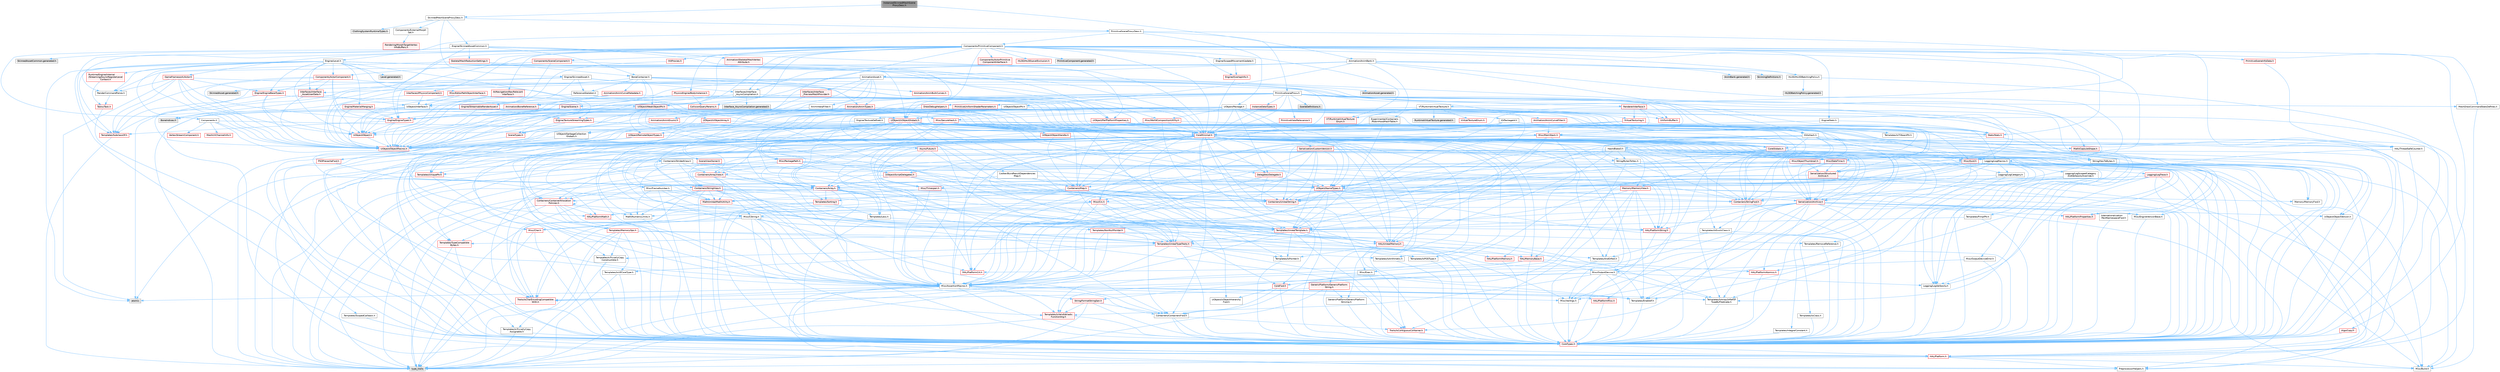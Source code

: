 digraph "InstancedSkinnedMeshSceneProxyDesc.h"
{
 // INTERACTIVE_SVG=YES
 // LATEX_PDF_SIZE
  bgcolor="transparent";
  edge [fontname=Helvetica,fontsize=10,labelfontname=Helvetica,labelfontsize=10];
  node [fontname=Helvetica,fontsize=10,shape=box,height=0.2,width=0.4];
  Node1 [id="Node000001",label="InstancedSkinnedMeshScene\lProxyDesc.h",height=0.2,width=0.4,color="gray40", fillcolor="grey60", style="filled", fontcolor="black",tooltip=" "];
  Node1 -> Node2 [id="edge1_Node000001_Node000002",color="steelblue1",style="solid",tooltip=" "];
  Node2 [id="Node000002",label="SkinnedMeshSceneProxyDesc.h",height=0.2,width=0.4,color="grey40", fillcolor="white", style="filled",URL="$dd/d6b/SkinnedMeshSceneProxyDesc_8h.html",tooltip=" "];
  Node2 -> Node3 [id="edge2_Node000002_Node000003",color="steelblue1",style="solid",tooltip=" "];
  Node3 [id="Node000003",label="PrimitiveSceneProxyDesc.h",height=0.2,width=0.4,color="grey40", fillcolor="white", style="filled",URL="$d8/d20/PrimitiveSceneProxyDesc_8h.html",tooltip=" "];
  Node3 -> Node4 [id="edge3_Node000003_Node000004",color="steelblue1",style="solid",tooltip=" "];
  Node4 [id="Node000004",label="UObject/Package.h",height=0.2,width=0.4,color="grey40", fillcolor="white", style="filled",URL="$dd/d79/Package_8h.html",tooltip=" "];
  Node4 -> Node5 [id="edge4_Node000004_Node000005",color="steelblue1",style="solid",tooltip=" "];
  Node5 [id="Node000005",label="Async/Future.h",height=0.2,width=0.4,color="red", fillcolor="#FFF0F0", style="filled",URL="$da/db2/Future_8h.html",tooltip=" "];
  Node5 -> Node6 [id="edge5_Node000005_Node000006",color="steelblue1",style="solid",tooltip=" "];
  Node6 [id="Node000006",label="CoreTypes.h",height=0.2,width=0.4,color="red", fillcolor="#FFF0F0", style="filled",URL="$dc/dec/CoreTypes_8h.html",tooltip=" "];
  Node6 -> Node7 [id="edge6_Node000006_Node000007",color="steelblue1",style="solid",tooltip=" "];
  Node7 [id="Node000007",label="HAL/Platform.h",height=0.2,width=0.4,color="red", fillcolor="#FFF0F0", style="filled",URL="$d9/dd0/Platform_8h.html",tooltip=" "];
  Node7 -> Node8 [id="edge7_Node000007_Node000008",color="steelblue1",style="solid",tooltip=" "];
  Node8 [id="Node000008",label="Misc/Build.h",height=0.2,width=0.4,color="grey40", fillcolor="white", style="filled",URL="$d3/dbb/Build_8h.html",tooltip=" "];
  Node7 -> Node10 [id="edge8_Node000007_Node000010",color="steelblue1",style="solid",tooltip=" "];
  Node10 [id="Node000010",label="type_traits",height=0.2,width=0.4,color="grey60", fillcolor="#E0E0E0", style="filled",tooltip=" "];
  Node7 -> Node11 [id="edge9_Node000007_Node000011",color="steelblue1",style="solid",tooltip=" "];
  Node11 [id="Node000011",label="PreprocessorHelpers.h",height=0.2,width=0.4,color="grey40", fillcolor="white", style="filled",URL="$db/ddb/PreprocessorHelpers_8h.html",tooltip=" "];
  Node5 -> Node20 [id="edge10_Node000005_Node000020",color="steelblue1",style="solid",tooltip=" "];
  Node20 [id="Node000020",label="Misc/AssertionMacros.h",height=0.2,width=0.4,color="grey40", fillcolor="white", style="filled",URL="$d0/dfa/AssertionMacros_8h.html",tooltip=" "];
  Node20 -> Node6 [id="edge11_Node000020_Node000006",color="steelblue1",style="solid",tooltip=" "];
  Node20 -> Node7 [id="edge12_Node000020_Node000007",color="steelblue1",style="solid",tooltip=" "];
  Node20 -> Node21 [id="edge13_Node000020_Node000021",color="steelblue1",style="solid",tooltip=" "];
  Node21 [id="Node000021",label="HAL/PlatformMisc.h",height=0.2,width=0.4,color="red", fillcolor="#FFF0F0", style="filled",URL="$d0/df5/PlatformMisc_8h.html",tooltip=" "];
  Node21 -> Node6 [id="edge14_Node000021_Node000006",color="steelblue1",style="solid",tooltip=" "];
  Node20 -> Node11 [id="edge15_Node000020_Node000011",color="steelblue1",style="solid",tooltip=" "];
  Node20 -> Node57 [id="edge16_Node000020_Node000057",color="steelblue1",style="solid",tooltip=" "];
  Node57 [id="Node000057",label="Templates/EnableIf.h",height=0.2,width=0.4,color="grey40", fillcolor="white", style="filled",URL="$d7/d60/EnableIf_8h.html",tooltip=" "];
  Node57 -> Node6 [id="edge17_Node000057_Node000006",color="steelblue1",style="solid",tooltip=" "];
  Node20 -> Node58 [id="edge18_Node000020_Node000058",color="steelblue1",style="solid",tooltip=" "];
  Node58 [id="Node000058",label="Templates/IsArrayOrRefOf\lTypeByPredicate.h",height=0.2,width=0.4,color="grey40", fillcolor="white", style="filled",URL="$d6/da1/IsArrayOrRefOfTypeByPredicate_8h.html",tooltip=" "];
  Node58 -> Node6 [id="edge19_Node000058_Node000006",color="steelblue1",style="solid",tooltip=" "];
  Node20 -> Node59 [id="edge20_Node000020_Node000059",color="steelblue1",style="solid",tooltip=" "];
  Node59 [id="Node000059",label="Templates/IsValidVariadic\lFunctionArg.h",height=0.2,width=0.4,color="red", fillcolor="#FFF0F0", style="filled",URL="$d0/dc8/IsValidVariadicFunctionArg_8h.html",tooltip=" "];
  Node59 -> Node6 [id="edge21_Node000059_Node000006",color="steelblue1",style="solid",tooltip=" "];
  Node59 -> Node10 [id="edge22_Node000059_Node000010",color="steelblue1",style="solid",tooltip=" "];
  Node20 -> Node61 [id="edge23_Node000020_Node000061",color="steelblue1",style="solid",tooltip=" "];
  Node61 [id="Node000061",label="Traits/IsCharEncodingCompatible\lWith.h",height=0.2,width=0.4,color="red", fillcolor="#FFF0F0", style="filled",URL="$df/dd1/IsCharEncodingCompatibleWith_8h.html",tooltip=" "];
  Node61 -> Node10 [id="edge24_Node000061_Node000010",color="steelblue1",style="solid",tooltip=" "];
  Node20 -> Node63 [id="edge25_Node000020_Node000063",color="steelblue1",style="solid",tooltip=" "];
  Node63 [id="Node000063",label="Misc/VarArgs.h",height=0.2,width=0.4,color="grey40", fillcolor="white", style="filled",URL="$d5/d6f/VarArgs_8h.html",tooltip=" "];
  Node63 -> Node6 [id="edge26_Node000063_Node000006",color="steelblue1",style="solid",tooltip=" "];
  Node20 -> Node64 [id="edge27_Node000020_Node000064",color="steelblue1",style="solid",tooltip=" "];
  Node64 [id="Node000064",label="String/FormatStringSan.h",height=0.2,width=0.4,color="red", fillcolor="#FFF0F0", style="filled",URL="$d3/d8b/FormatStringSan_8h.html",tooltip=" "];
  Node64 -> Node10 [id="edge28_Node000064_Node000010",color="steelblue1",style="solid",tooltip=" "];
  Node64 -> Node6 [id="edge29_Node000064_Node000006",color="steelblue1",style="solid",tooltip=" "];
  Node64 -> Node59 [id="edge30_Node000064_Node000059",color="steelblue1",style="solid",tooltip=" "];
  Node64 -> Node29 [id="edge31_Node000064_Node000029",color="steelblue1",style="solid",tooltip=" "];
  Node29 [id="Node000029",label="Containers/ContainersFwd.h",height=0.2,width=0.4,color="grey40", fillcolor="white", style="filled",URL="$d4/d0a/ContainersFwd_8h.html",tooltip=" "];
  Node29 -> Node7 [id="edge32_Node000029_Node000007",color="steelblue1",style="solid",tooltip=" "];
  Node29 -> Node6 [id="edge33_Node000029_Node000006",color="steelblue1",style="solid",tooltip=" "];
  Node29 -> Node26 [id="edge34_Node000029_Node000026",color="steelblue1",style="solid",tooltip=" "];
  Node26 [id="Node000026",label="Traits/IsContiguousContainer.h",height=0.2,width=0.4,color="red", fillcolor="#FFF0F0", style="filled",URL="$d5/d3c/IsContiguousContainer_8h.html",tooltip=" "];
  Node26 -> Node6 [id="edge35_Node000026_Node000006",color="steelblue1",style="solid",tooltip=" "];
  Node20 -> Node70 [id="edge36_Node000020_Node000070",color="steelblue1",style="solid",tooltip=" "];
  Node70 [id="Node000070",label="atomic",height=0.2,width=0.4,color="grey60", fillcolor="#E0E0E0", style="filled",tooltip=" "];
  Node5 -> Node71 [id="edge37_Node000005_Node000071",color="steelblue1",style="solid",tooltip=" "];
  Node71 [id="Node000071",label="Templates/UnrealTemplate.h",height=0.2,width=0.4,color="red", fillcolor="#FFF0F0", style="filled",URL="$d4/d24/UnrealTemplate_8h.html",tooltip=" "];
  Node71 -> Node6 [id="edge38_Node000071_Node000006",color="steelblue1",style="solid",tooltip=" "];
  Node71 -> Node72 [id="edge39_Node000071_Node000072",color="steelblue1",style="solid",tooltip=" "];
  Node72 [id="Node000072",label="Templates/IsPointer.h",height=0.2,width=0.4,color="grey40", fillcolor="white", style="filled",URL="$d7/d05/IsPointer_8h.html",tooltip=" "];
  Node72 -> Node6 [id="edge40_Node000072_Node000006",color="steelblue1",style="solid",tooltip=" "];
  Node71 -> Node73 [id="edge41_Node000071_Node000073",color="steelblue1",style="solid",tooltip=" "];
  Node73 [id="Node000073",label="HAL/UnrealMemory.h",height=0.2,width=0.4,color="red", fillcolor="#FFF0F0", style="filled",URL="$d9/d96/UnrealMemory_8h.html",tooltip=" "];
  Node73 -> Node6 [id="edge42_Node000073_Node000006",color="steelblue1",style="solid",tooltip=" "];
  Node73 -> Node77 [id="edge43_Node000073_Node000077",color="steelblue1",style="solid",tooltip=" "];
  Node77 [id="Node000077",label="HAL/MemoryBase.h",height=0.2,width=0.4,color="red", fillcolor="#FFF0F0", style="filled",URL="$d6/d9f/MemoryBase_8h.html",tooltip=" "];
  Node77 -> Node6 [id="edge44_Node000077_Node000006",color="steelblue1",style="solid",tooltip=" "];
  Node77 -> Node50 [id="edge45_Node000077_Node000050",color="steelblue1",style="solid",tooltip=" "];
  Node50 [id="Node000050",label="HAL/PlatformAtomics.h",height=0.2,width=0.4,color="red", fillcolor="#FFF0F0", style="filled",URL="$d3/d36/PlatformAtomics_8h.html",tooltip=" "];
  Node50 -> Node6 [id="edge46_Node000050_Node000006",color="steelblue1",style="solid",tooltip=" "];
  Node77 -> Node33 [id="edge47_Node000077_Node000033",color="steelblue1",style="solid",tooltip=" "];
  Node33 [id="Node000033",label="HAL/PlatformCrt.h",height=0.2,width=0.4,color="red", fillcolor="#FFF0F0", style="filled",URL="$d8/d75/PlatformCrt_8h.html",tooltip=" "];
  Node77 -> Node78 [id="edge48_Node000077_Node000078",color="steelblue1",style="solid",tooltip=" "];
  Node78 [id="Node000078",label="Misc/Exec.h",height=0.2,width=0.4,color="grey40", fillcolor="white", style="filled",URL="$de/ddb/Exec_8h.html",tooltip=" "];
  Node78 -> Node6 [id="edge49_Node000078_Node000006",color="steelblue1",style="solid",tooltip=" "];
  Node78 -> Node20 [id="edge50_Node000078_Node000020",color="steelblue1",style="solid",tooltip=" "];
  Node77 -> Node79 [id="edge51_Node000077_Node000079",color="steelblue1",style="solid",tooltip=" "];
  Node79 [id="Node000079",label="Misc/OutputDevice.h",height=0.2,width=0.4,color="grey40", fillcolor="white", style="filled",URL="$d7/d32/OutputDevice_8h.html",tooltip=" "];
  Node79 -> Node28 [id="edge52_Node000079_Node000028",color="steelblue1",style="solid",tooltip=" "];
  Node28 [id="Node000028",label="CoreFwd.h",height=0.2,width=0.4,color="red", fillcolor="#FFF0F0", style="filled",URL="$d1/d1e/CoreFwd_8h.html",tooltip=" "];
  Node28 -> Node6 [id="edge53_Node000028_Node000006",color="steelblue1",style="solid",tooltip=" "];
  Node28 -> Node29 [id="edge54_Node000028_Node000029",color="steelblue1",style="solid",tooltip=" "];
  Node28 -> Node31 [id="edge55_Node000028_Node000031",color="steelblue1",style="solid",tooltip=" "];
  Node31 [id="Node000031",label="UObject/UObjectHierarchy\lFwd.h",height=0.2,width=0.4,color="grey40", fillcolor="white", style="filled",URL="$d3/d13/UObjectHierarchyFwd_8h.html",tooltip=" "];
  Node79 -> Node6 [id="edge56_Node000079_Node000006",color="steelblue1",style="solid",tooltip=" "];
  Node79 -> Node80 [id="edge57_Node000079_Node000080",color="steelblue1",style="solid",tooltip=" "];
  Node80 [id="Node000080",label="Logging/LogVerbosity.h",height=0.2,width=0.4,color="grey40", fillcolor="white", style="filled",URL="$d2/d8f/LogVerbosity_8h.html",tooltip=" "];
  Node80 -> Node6 [id="edge58_Node000080_Node000006",color="steelblue1",style="solid",tooltip=" "];
  Node79 -> Node63 [id="edge59_Node000079_Node000063",color="steelblue1",style="solid",tooltip=" "];
  Node79 -> Node58 [id="edge60_Node000079_Node000058",color="steelblue1",style="solid",tooltip=" "];
  Node79 -> Node59 [id="edge61_Node000079_Node000059",color="steelblue1",style="solid",tooltip=" "];
  Node79 -> Node61 [id="edge62_Node000079_Node000061",color="steelblue1",style="solid",tooltip=" "];
  Node73 -> Node90 [id="edge63_Node000073_Node000090",color="steelblue1",style="solid",tooltip=" "];
  Node90 [id="Node000090",label="HAL/PlatformMemory.h",height=0.2,width=0.4,color="red", fillcolor="#FFF0F0", style="filled",URL="$de/d68/PlatformMemory_8h.html",tooltip=" "];
  Node90 -> Node6 [id="edge64_Node000090_Node000006",color="steelblue1",style="solid",tooltip=" "];
  Node73 -> Node72 [id="edge65_Node000073_Node000072",color="steelblue1",style="solid",tooltip=" "];
  Node71 -> Node95 [id="edge66_Node000071_Node000095",color="steelblue1",style="solid",tooltip=" "];
  Node95 [id="Node000095",label="Templates/UnrealTypeTraits.h",height=0.2,width=0.4,color="red", fillcolor="#FFF0F0", style="filled",URL="$d2/d2d/UnrealTypeTraits_8h.html",tooltip=" "];
  Node95 -> Node6 [id="edge67_Node000095_Node000006",color="steelblue1",style="solid",tooltip=" "];
  Node95 -> Node72 [id="edge68_Node000095_Node000072",color="steelblue1",style="solid",tooltip=" "];
  Node95 -> Node20 [id="edge69_Node000095_Node000020",color="steelblue1",style="solid",tooltip=" "];
  Node95 -> Node86 [id="edge70_Node000095_Node000086",color="steelblue1",style="solid",tooltip=" "];
  Node86 [id="Node000086",label="Templates/AndOrNot.h",height=0.2,width=0.4,color="grey40", fillcolor="white", style="filled",URL="$db/d0a/AndOrNot_8h.html",tooltip=" "];
  Node86 -> Node6 [id="edge71_Node000086_Node000006",color="steelblue1",style="solid",tooltip=" "];
  Node95 -> Node57 [id="edge72_Node000095_Node000057",color="steelblue1",style="solid",tooltip=" "];
  Node95 -> Node96 [id="edge73_Node000095_Node000096",color="steelblue1",style="solid",tooltip=" "];
  Node96 [id="Node000096",label="Templates/IsArithmetic.h",height=0.2,width=0.4,color="grey40", fillcolor="white", style="filled",URL="$d2/d5d/IsArithmetic_8h.html",tooltip=" "];
  Node96 -> Node6 [id="edge74_Node000096_Node000006",color="steelblue1",style="solid",tooltip=" "];
  Node95 -> Node98 [id="edge75_Node000095_Node000098",color="steelblue1",style="solid",tooltip=" "];
  Node98 [id="Node000098",label="Templates/IsPODType.h",height=0.2,width=0.4,color="grey40", fillcolor="white", style="filled",URL="$d7/db1/IsPODType_8h.html",tooltip=" "];
  Node98 -> Node6 [id="edge76_Node000098_Node000006",color="steelblue1",style="solid",tooltip=" "];
  Node95 -> Node99 [id="edge77_Node000095_Node000099",color="steelblue1",style="solid",tooltip=" "];
  Node99 [id="Node000099",label="Templates/IsUECoreType.h",height=0.2,width=0.4,color="grey40", fillcolor="white", style="filled",URL="$d1/db8/IsUECoreType_8h.html",tooltip=" "];
  Node99 -> Node6 [id="edge78_Node000099_Node000006",color="steelblue1",style="solid",tooltip=" "];
  Node99 -> Node10 [id="edge79_Node000099_Node000010",color="steelblue1",style="solid",tooltip=" "];
  Node95 -> Node87 [id="edge80_Node000095_Node000087",color="steelblue1",style="solid",tooltip=" "];
  Node87 [id="Node000087",label="Templates/IsTriviallyCopy\lConstructible.h",height=0.2,width=0.4,color="grey40", fillcolor="white", style="filled",URL="$d3/d78/IsTriviallyCopyConstructible_8h.html",tooltip=" "];
  Node87 -> Node6 [id="edge81_Node000087_Node000006",color="steelblue1",style="solid",tooltip=" "];
  Node87 -> Node10 [id="edge82_Node000087_Node000010",color="steelblue1",style="solid",tooltip=" "];
  Node71 -> Node100 [id="edge83_Node000071_Node000100",color="steelblue1",style="solid",tooltip=" "];
  Node100 [id="Node000100",label="Templates/RemoveReference.h",height=0.2,width=0.4,color="grey40", fillcolor="white", style="filled",URL="$da/dbe/RemoveReference_8h.html",tooltip=" "];
  Node100 -> Node6 [id="edge84_Node000100_Node000006",color="steelblue1",style="solid",tooltip=" "];
  Node71 -> Node101 [id="edge85_Node000071_Node000101",color="steelblue1",style="solid",tooltip=" "];
  Node101 [id="Node000101",label="Templates/TypeCompatible\lBytes.h",height=0.2,width=0.4,color="red", fillcolor="#FFF0F0", style="filled",URL="$df/d0a/TypeCompatibleBytes_8h.html",tooltip=" "];
  Node101 -> Node6 [id="edge86_Node000101_Node000006",color="steelblue1",style="solid",tooltip=" "];
  Node101 -> Node10 [id="edge87_Node000101_Node000010",color="steelblue1",style="solid",tooltip=" "];
  Node71 -> Node26 [id="edge88_Node000071_Node000026",color="steelblue1",style="solid",tooltip=" "];
  Node71 -> Node10 [id="edge89_Node000071_Node000010",color="steelblue1",style="solid",tooltip=" "];
  Node5 -> Node118 [id="edge90_Node000005_Node000118",color="steelblue1",style="solid",tooltip=" "];
  Node118 [id="Node000118",label="Misc/Timespan.h",height=0.2,width=0.4,color="red", fillcolor="#FFF0F0", style="filled",URL="$da/dd9/Timespan_8h.html",tooltip=" "];
  Node118 -> Node6 [id="edge91_Node000118_Node000006",color="steelblue1",style="solid",tooltip=" "];
  Node118 -> Node109 [id="edge92_Node000118_Node000109",color="steelblue1",style="solid",tooltip=" "];
  Node109 [id="Node000109",label="Math/UnrealMathUtility.h",height=0.2,width=0.4,color="red", fillcolor="#FFF0F0", style="filled",URL="$db/db8/UnrealMathUtility_8h.html",tooltip=" "];
  Node109 -> Node6 [id="edge93_Node000109_Node000006",color="steelblue1",style="solid",tooltip=" "];
  Node109 -> Node20 [id="edge94_Node000109_Node000020",color="steelblue1",style="solid",tooltip=" "];
  Node109 -> Node110 [id="edge95_Node000109_Node000110",color="steelblue1",style="solid",tooltip=" "];
  Node110 [id="Node000110",label="HAL/PlatformMath.h",height=0.2,width=0.4,color="red", fillcolor="#FFF0F0", style="filled",URL="$dc/d53/PlatformMath_8h.html",tooltip=" "];
  Node110 -> Node6 [id="edge96_Node000110_Node000006",color="steelblue1",style="solid",tooltip=" "];
  Node118 -> Node20 [id="edge97_Node000118_Node000020",color="steelblue1",style="solid",tooltip=" "];
  Node5 -> Node229 [id="edge98_Node000005_Node000229",color="steelblue1",style="solid",tooltip=" "];
  Node229 [id="Node000229",label="Misc/DateTime.h",height=0.2,width=0.4,color="red", fillcolor="#FFF0F0", style="filled",URL="$d1/de9/DateTime_8h.html",tooltip=" "];
  Node229 -> Node23 [id="edge99_Node000229_Node000023",color="steelblue1",style="solid",tooltip=" "];
  Node23 [id="Node000023",label="Containers/StringFwd.h",height=0.2,width=0.4,color="red", fillcolor="#FFF0F0", style="filled",URL="$df/d37/StringFwd_8h.html",tooltip=" "];
  Node23 -> Node6 [id="edge100_Node000023_Node000006",color="steelblue1",style="solid",tooltip=" "];
  Node23 -> Node26 [id="edge101_Node000023_Node000026",color="steelblue1",style="solid",tooltip=" "];
  Node229 -> Node195 [id="edge102_Node000229_Node000195",color="steelblue1",style="solid",tooltip=" "];
  Node195 [id="Node000195",label="Containers/UnrealString.h",height=0.2,width=0.4,color="red", fillcolor="#FFF0F0", style="filled",URL="$d5/dba/UnrealString_8h.html",tooltip=" "];
  Node229 -> Node6 [id="edge103_Node000229_Node000006",color="steelblue1",style="solid",tooltip=" "];
  Node229 -> Node118 [id="edge104_Node000229_Node000118",color="steelblue1",style="solid",tooltip=" "];
  Node229 -> Node132 [id="edge105_Node000229_Node000132",color="steelblue1",style="solid",tooltip=" "];
  Node132 [id="Node000132",label="Serialization/Archive.h",height=0.2,width=0.4,color="red", fillcolor="#FFF0F0", style="filled",URL="$d7/d3b/Archive_8h.html",tooltip=" "];
  Node132 -> Node28 [id="edge106_Node000132_Node000028",color="steelblue1",style="solid",tooltip=" "];
  Node132 -> Node6 [id="edge107_Node000132_Node000006",color="steelblue1",style="solid",tooltip=" "];
  Node132 -> Node133 [id="edge108_Node000132_Node000133",color="steelblue1",style="solid",tooltip=" "];
  Node133 [id="Node000133",label="HAL/PlatformProperties.h",height=0.2,width=0.4,color="red", fillcolor="#FFF0F0", style="filled",URL="$d9/db0/PlatformProperties_8h.html",tooltip=" "];
  Node133 -> Node6 [id="edge109_Node000133_Node000006",color="steelblue1",style="solid",tooltip=" "];
  Node132 -> Node136 [id="edge110_Node000132_Node000136",color="steelblue1",style="solid",tooltip=" "];
  Node136 [id="Node000136",label="Internationalization\l/TextNamespaceFwd.h",height=0.2,width=0.4,color="grey40", fillcolor="white", style="filled",URL="$d8/d97/TextNamespaceFwd_8h.html",tooltip=" "];
  Node136 -> Node6 [id="edge111_Node000136_Node000006",color="steelblue1",style="solid",tooltip=" "];
  Node132 -> Node20 [id="edge112_Node000132_Node000020",color="steelblue1",style="solid",tooltip=" "];
  Node132 -> Node8 [id="edge113_Node000132_Node000008",color="steelblue1",style="solid",tooltip=" "];
  Node132 -> Node137 [id="edge114_Node000132_Node000137",color="steelblue1",style="solid",tooltip=" "];
  Node137 [id="Node000137",label="Misc/EngineVersionBase.h",height=0.2,width=0.4,color="grey40", fillcolor="white", style="filled",URL="$d5/d2b/EngineVersionBase_8h.html",tooltip=" "];
  Node137 -> Node6 [id="edge115_Node000137_Node000006",color="steelblue1",style="solid",tooltip=" "];
  Node132 -> Node63 [id="edge116_Node000132_Node000063",color="steelblue1",style="solid",tooltip=" "];
  Node132 -> Node57 [id="edge117_Node000132_Node000057",color="steelblue1",style="solid",tooltip=" "];
  Node132 -> Node58 [id="edge118_Node000132_Node000058",color="steelblue1",style="solid",tooltip=" "];
  Node132 -> Node140 [id="edge119_Node000132_Node000140",color="steelblue1",style="solid",tooltip=" "];
  Node140 [id="Node000140",label="Templates/IsEnumClass.h",height=0.2,width=0.4,color="grey40", fillcolor="white", style="filled",URL="$d7/d15/IsEnumClass_8h.html",tooltip=" "];
  Node140 -> Node6 [id="edge120_Node000140_Node000006",color="steelblue1",style="solid",tooltip=" "];
  Node140 -> Node86 [id="edge121_Node000140_Node000086",color="steelblue1",style="solid",tooltip=" "];
  Node132 -> Node59 [id="edge122_Node000132_Node000059",color="steelblue1",style="solid",tooltip=" "];
  Node132 -> Node71 [id="edge123_Node000132_Node000071",color="steelblue1",style="solid",tooltip=" "];
  Node132 -> Node61 [id="edge124_Node000132_Node000061",color="steelblue1",style="solid",tooltip=" "];
  Node132 -> Node141 [id="edge125_Node000132_Node000141",color="steelblue1",style="solid",tooltip=" "];
  Node141 [id="Node000141",label="UObject/ObjectVersion.h",height=0.2,width=0.4,color="grey40", fillcolor="white", style="filled",URL="$da/d63/ObjectVersion_8h.html",tooltip=" "];
  Node141 -> Node6 [id="edge126_Node000141_Node000006",color="steelblue1",style="solid",tooltip=" "];
  Node229 -> Node179 [id="edge127_Node000229_Node000179",color="steelblue1",style="solid",tooltip=" "];
  Node179 [id="Node000179",label="Serialization/Structured\lArchive.h",height=0.2,width=0.4,color="red", fillcolor="#FFF0F0", style="filled",URL="$d9/d1e/StructuredArchive_8h.html",tooltip=" "];
  Node179 -> Node123 [id="edge128_Node000179_Node000123",color="steelblue1",style="solid",tooltip=" "];
  Node123 [id="Node000123",label="Containers/Array.h",height=0.2,width=0.4,color="red", fillcolor="#FFF0F0", style="filled",URL="$df/dd0/Array_8h.html",tooltip=" "];
  Node123 -> Node6 [id="edge129_Node000123_Node000006",color="steelblue1",style="solid",tooltip=" "];
  Node123 -> Node20 [id="edge130_Node000123_Node000020",color="steelblue1",style="solid",tooltip=" "];
  Node123 -> Node73 [id="edge131_Node000123_Node000073",color="steelblue1",style="solid",tooltip=" "];
  Node123 -> Node95 [id="edge132_Node000123_Node000095",color="steelblue1",style="solid",tooltip=" "];
  Node123 -> Node71 [id="edge133_Node000123_Node000071",color="steelblue1",style="solid",tooltip=" "];
  Node123 -> Node127 [id="edge134_Node000123_Node000127",color="steelblue1",style="solid",tooltip=" "];
  Node127 [id="Node000127",label="Containers/ContainerAllocation\lPolicies.h",height=0.2,width=0.4,color="red", fillcolor="#FFF0F0", style="filled",URL="$d7/dff/ContainerAllocationPolicies_8h.html",tooltip=" "];
  Node127 -> Node6 [id="edge135_Node000127_Node000006",color="steelblue1",style="solid",tooltip=" "];
  Node127 -> Node127 [id="edge136_Node000127_Node000127",color="steelblue1",style="solid",tooltip=" "];
  Node127 -> Node110 [id="edge137_Node000127_Node000110",color="steelblue1",style="solid",tooltip=" "];
  Node127 -> Node73 [id="edge138_Node000127_Node000073",color="steelblue1",style="solid",tooltip=" "];
  Node127 -> Node43 [id="edge139_Node000127_Node000043",color="steelblue1",style="solid",tooltip=" "];
  Node43 [id="Node000043",label="Math/NumericLimits.h",height=0.2,width=0.4,color="grey40", fillcolor="white", style="filled",URL="$df/d1b/NumericLimits_8h.html",tooltip=" "];
  Node43 -> Node6 [id="edge140_Node000043_Node000006",color="steelblue1",style="solid",tooltip=" "];
  Node127 -> Node20 [id="edge141_Node000127_Node000020",color="steelblue1",style="solid",tooltip=" "];
  Node127 -> Node130 [id="edge142_Node000127_Node000130",color="steelblue1",style="solid",tooltip=" "];
  Node130 [id="Node000130",label="Templates/MemoryOps.h",height=0.2,width=0.4,color="red", fillcolor="#FFF0F0", style="filled",URL="$db/dea/MemoryOps_8h.html",tooltip=" "];
  Node130 -> Node6 [id="edge143_Node000130_Node000006",color="steelblue1",style="solid",tooltip=" "];
  Node130 -> Node73 [id="edge144_Node000130_Node000073",color="steelblue1",style="solid",tooltip=" "];
  Node130 -> Node88 [id="edge145_Node000130_Node000088",color="steelblue1",style="solid",tooltip=" "];
  Node88 [id="Node000088",label="Templates/IsTriviallyCopy\lAssignable.h",height=0.2,width=0.4,color="grey40", fillcolor="white", style="filled",URL="$d2/df2/IsTriviallyCopyAssignable_8h.html",tooltip=" "];
  Node88 -> Node6 [id="edge146_Node000088_Node000006",color="steelblue1",style="solid",tooltip=" "];
  Node88 -> Node10 [id="edge147_Node000088_Node000010",color="steelblue1",style="solid",tooltip=" "];
  Node130 -> Node87 [id="edge148_Node000130_Node000087",color="steelblue1",style="solid",tooltip=" "];
  Node130 -> Node95 [id="edge149_Node000130_Node000095",color="steelblue1",style="solid",tooltip=" "];
  Node130 -> Node10 [id="edge150_Node000130_Node000010",color="steelblue1",style="solid",tooltip=" "];
  Node127 -> Node101 [id="edge151_Node000127_Node000101",color="steelblue1",style="solid",tooltip=" "];
  Node127 -> Node10 [id="edge152_Node000127_Node000010",color="steelblue1",style="solid",tooltip=" "];
  Node123 -> Node132 [id="edge153_Node000123_Node000132",color="steelblue1",style="solid",tooltip=" "];
  Node123 -> Node161 [id="edge154_Node000123_Node000161",color="steelblue1",style="solid",tooltip=" "];
  Node161 [id="Node000161",label="Templates/Less.h",height=0.2,width=0.4,color="grey40", fillcolor="white", style="filled",URL="$de/dc8/Less_8h.html",tooltip=" "];
  Node161 -> Node6 [id="edge155_Node000161_Node000006",color="steelblue1",style="solid",tooltip=" "];
  Node161 -> Node71 [id="edge156_Node000161_Node000071",color="steelblue1",style="solid",tooltip=" "];
  Node123 -> Node168 [id="edge157_Node000123_Node000168",color="steelblue1",style="solid",tooltip=" "];
  Node168 [id="Node000168",label="Templates/Sorting.h",height=0.2,width=0.4,color="red", fillcolor="#FFF0F0", style="filled",URL="$d3/d9e/Sorting_8h.html",tooltip=" "];
  Node168 -> Node6 [id="edge158_Node000168_Node000006",color="steelblue1",style="solid",tooltip=" "];
  Node168 -> Node110 [id="edge159_Node000168_Node000110",color="steelblue1",style="solid",tooltip=" "];
  Node168 -> Node161 [id="edge160_Node000168_Node000161",color="steelblue1",style="solid",tooltip=" "];
  Node123 -> Node10 [id="edge161_Node000123_Node000010",color="steelblue1",style="solid",tooltip=" "];
  Node179 -> Node127 [id="edge162_Node000179_Node000127",color="steelblue1",style="solid",tooltip=" "];
  Node179 -> Node6 [id="edge163_Node000179_Node000006",color="steelblue1",style="solid",tooltip=" "];
  Node179 -> Node8 [id="edge164_Node000179_Node000008",color="steelblue1",style="solid",tooltip=" "];
  Node179 -> Node132 [id="edge165_Node000179_Node000132",color="steelblue1",style="solid",tooltip=" "];
  Node5 -> Node10 [id="edge166_Node000005_Node000010",color="steelblue1",style="solid",tooltip=" "];
  Node4 -> Node123 [id="edge167_Node000004_Node000123",color="steelblue1",style="solid",tooltip=" "];
  Node4 -> Node220 [id="edge168_Node000004_Node000220",color="steelblue1",style="solid",tooltip=" "];
  Node220 [id="Node000220",label="Containers/ArrayView.h",height=0.2,width=0.4,color="red", fillcolor="#FFF0F0", style="filled",URL="$d7/df4/ArrayView_8h.html",tooltip=" "];
  Node220 -> Node6 [id="edge169_Node000220_Node000006",color="steelblue1",style="solid",tooltip=" "];
  Node220 -> Node29 [id="edge170_Node000220_Node000029",color="steelblue1",style="solid",tooltip=" "];
  Node220 -> Node20 [id="edge171_Node000220_Node000020",color="steelblue1",style="solid",tooltip=" "];
  Node220 -> Node95 [id="edge172_Node000220_Node000095",color="steelblue1",style="solid",tooltip=" "];
  Node220 -> Node123 [id="edge173_Node000220_Node000123",color="steelblue1",style="solid",tooltip=" "];
  Node220 -> Node109 [id="edge174_Node000220_Node000109",color="steelblue1",style="solid",tooltip=" "];
  Node220 -> Node10 [id="edge175_Node000220_Node000010",color="steelblue1",style="solid",tooltip=" "];
  Node4 -> Node204 [id="edge176_Node000004_Node000204",color="steelblue1",style="solid",tooltip=" "];
  Node204 [id="Node000204",label="CoreGlobals.h",height=0.2,width=0.4,color="red", fillcolor="#FFF0F0", style="filled",URL="$d5/d8c/CoreGlobals_8h.html",tooltip=" "];
  Node204 -> Node195 [id="edge177_Node000204_Node000195",color="steelblue1",style="solid",tooltip=" "];
  Node204 -> Node6 [id="edge178_Node000204_Node000006",color="steelblue1",style="solid",tooltip=" "];
  Node204 -> Node208 [id="edge179_Node000204_Node000208",color="steelblue1",style="solid",tooltip=" "];
  Node208 [id="Node000208",label="Logging/LogMacros.h",height=0.2,width=0.4,color="grey40", fillcolor="white", style="filled",URL="$d0/d16/LogMacros_8h.html",tooltip=" "];
  Node208 -> Node195 [id="edge180_Node000208_Node000195",color="steelblue1",style="solid",tooltip=" "];
  Node208 -> Node6 [id="edge181_Node000208_Node000006",color="steelblue1",style="solid",tooltip=" "];
  Node208 -> Node11 [id="edge182_Node000208_Node000011",color="steelblue1",style="solid",tooltip=" "];
  Node208 -> Node209 [id="edge183_Node000208_Node000209",color="steelblue1",style="solid",tooltip=" "];
  Node209 [id="Node000209",label="Logging/LogCategory.h",height=0.2,width=0.4,color="grey40", fillcolor="white", style="filled",URL="$d9/d36/LogCategory_8h.html",tooltip=" "];
  Node209 -> Node6 [id="edge184_Node000209_Node000006",color="steelblue1",style="solid",tooltip=" "];
  Node209 -> Node80 [id="edge185_Node000209_Node000080",color="steelblue1",style="solid",tooltip=" "];
  Node209 -> Node210 [id="edge186_Node000209_Node000210",color="steelblue1",style="solid",tooltip=" "];
  Node210 [id="Node000210",label="UObject/NameTypes.h",height=0.2,width=0.4,color="red", fillcolor="#FFF0F0", style="filled",URL="$d6/d35/NameTypes_8h.html",tooltip=" "];
  Node210 -> Node6 [id="edge187_Node000210_Node000006",color="steelblue1",style="solid",tooltip=" "];
  Node210 -> Node20 [id="edge188_Node000210_Node000020",color="steelblue1",style="solid",tooltip=" "];
  Node210 -> Node73 [id="edge189_Node000210_Node000073",color="steelblue1",style="solid",tooltip=" "];
  Node210 -> Node95 [id="edge190_Node000210_Node000095",color="steelblue1",style="solid",tooltip=" "];
  Node210 -> Node71 [id="edge191_Node000210_Node000071",color="steelblue1",style="solid",tooltip=" "];
  Node210 -> Node195 [id="edge192_Node000210_Node000195",color="steelblue1",style="solid",tooltip=" "];
  Node210 -> Node23 [id="edge193_Node000210_Node000023",color="steelblue1",style="solid",tooltip=" "];
  Node208 -> Node223 [id="edge194_Node000208_Node000223",color="steelblue1",style="solid",tooltip=" "];
  Node223 [id="Node000223",label="Logging/LogScopedCategory\lAndVerbosityOverride.h",height=0.2,width=0.4,color="grey40", fillcolor="white", style="filled",URL="$de/dba/LogScopedCategoryAndVerbosityOverride_8h.html",tooltip=" "];
  Node223 -> Node6 [id="edge195_Node000223_Node000006",color="steelblue1",style="solid",tooltip=" "];
  Node223 -> Node80 [id="edge196_Node000223_Node000080",color="steelblue1",style="solid",tooltip=" "];
  Node223 -> Node210 [id="edge197_Node000223_Node000210",color="steelblue1",style="solid",tooltip=" "];
  Node208 -> Node224 [id="edge198_Node000208_Node000224",color="steelblue1",style="solid",tooltip=" "];
  Node224 [id="Node000224",label="Logging/LogTrace.h",height=0.2,width=0.4,color="red", fillcolor="#FFF0F0", style="filled",URL="$d5/d91/LogTrace_8h.html",tooltip=" "];
  Node224 -> Node6 [id="edge199_Node000224_Node000006",color="steelblue1",style="solid",tooltip=" "];
  Node224 -> Node123 [id="edge200_Node000224_Node000123",color="steelblue1",style="solid",tooltip=" "];
  Node224 -> Node11 [id="edge201_Node000224_Node000011",color="steelblue1",style="solid",tooltip=" "];
  Node224 -> Node80 [id="edge202_Node000224_Node000080",color="steelblue1",style="solid",tooltip=" "];
  Node224 -> Node8 [id="edge203_Node000224_Node000008",color="steelblue1",style="solid",tooltip=" "];
  Node224 -> Node58 [id="edge204_Node000224_Node000058",color="steelblue1",style="solid",tooltip=" "];
  Node224 -> Node61 [id="edge205_Node000224_Node000061",color="steelblue1",style="solid",tooltip=" "];
  Node208 -> Node80 [id="edge206_Node000208_Node000080",color="steelblue1",style="solid",tooltip=" "];
  Node208 -> Node20 [id="edge207_Node000208_Node000020",color="steelblue1",style="solid",tooltip=" "];
  Node208 -> Node8 [id="edge208_Node000208_Node000008",color="steelblue1",style="solid",tooltip=" "];
  Node208 -> Node63 [id="edge209_Node000208_Node000063",color="steelblue1",style="solid",tooltip=" "];
  Node208 -> Node64 [id="edge210_Node000208_Node000064",color="steelblue1",style="solid",tooltip=" "];
  Node208 -> Node57 [id="edge211_Node000208_Node000057",color="steelblue1",style="solid",tooltip=" "];
  Node208 -> Node58 [id="edge212_Node000208_Node000058",color="steelblue1",style="solid",tooltip=" "];
  Node208 -> Node59 [id="edge213_Node000208_Node000059",color="steelblue1",style="solid",tooltip=" "];
  Node208 -> Node61 [id="edge214_Node000208_Node000061",color="steelblue1",style="solid",tooltip=" "];
  Node208 -> Node10 [id="edge215_Node000208_Node000010",color="steelblue1",style="solid",tooltip=" "];
  Node204 -> Node8 [id="edge216_Node000204_Node000008",color="steelblue1",style="solid",tooltip=" "];
  Node204 -> Node79 [id="edge217_Node000204_Node000079",color="steelblue1",style="solid",tooltip=" "];
  Node204 -> Node210 [id="edge218_Node000204_Node000210",color="steelblue1",style="solid",tooltip=" "];
  Node204 -> Node70 [id="edge219_Node000204_Node000070",color="steelblue1",style="solid",tooltip=" "];
  Node4 -> Node237 [id="edge220_Node000004_Node000237",color="steelblue1",style="solid",tooltip=" "];
  Node237 [id="Node000237",label="CoreMinimal.h",height=0.2,width=0.4,color="red", fillcolor="#FFF0F0", style="filled",URL="$d7/d67/CoreMinimal_8h.html",tooltip=" "];
  Node237 -> Node6 [id="edge221_Node000237_Node000006",color="steelblue1",style="solid",tooltip=" "];
  Node237 -> Node28 [id="edge222_Node000237_Node000028",color="steelblue1",style="solid",tooltip=" "];
  Node237 -> Node31 [id="edge223_Node000237_Node000031",color="steelblue1",style="solid",tooltip=" "];
  Node237 -> Node29 [id="edge224_Node000237_Node000029",color="steelblue1",style="solid",tooltip=" "];
  Node237 -> Node63 [id="edge225_Node000237_Node000063",color="steelblue1",style="solid",tooltip=" "];
  Node237 -> Node80 [id="edge226_Node000237_Node000080",color="steelblue1",style="solid",tooltip=" "];
  Node237 -> Node79 [id="edge227_Node000237_Node000079",color="steelblue1",style="solid",tooltip=" "];
  Node237 -> Node33 [id="edge228_Node000237_Node000033",color="steelblue1",style="solid",tooltip=" "];
  Node237 -> Node21 [id="edge229_Node000237_Node000021",color="steelblue1",style="solid",tooltip=" "];
  Node237 -> Node20 [id="edge230_Node000237_Node000020",color="steelblue1",style="solid",tooltip=" "];
  Node237 -> Node72 [id="edge231_Node000237_Node000072",color="steelblue1",style="solid",tooltip=" "];
  Node237 -> Node90 [id="edge232_Node000237_Node000090",color="steelblue1",style="solid",tooltip=" "];
  Node237 -> Node50 [id="edge233_Node000237_Node000050",color="steelblue1",style="solid",tooltip=" "];
  Node237 -> Node78 [id="edge234_Node000237_Node000078",color="steelblue1",style="solid",tooltip=" "];
  Node237 -> Node77 [id="edge235_Node000237_Node000077",color="steelblue1",style="solid",tooltip=" "];
  Node237 -> Node73 [id="edge236_Node000237_Node000073",color="steelblue1",style="solid",tooltip=" "];
  Node237 -> Node96 [id="edge237_Node000237_Node000096",color="steelblue1",style="solid",tooltip=" "];
  Node237 -> Node86 [id="edge238_Node000237_Node000086",color="steelblue1",style="solid",tooltip=" "];
  Node237 -> Node98 [id="edge239_Node000237_Node000098",color="steelblue1",style="solid",tooltip=" "];
  Node237 -> Node99 [id="edge240_Node000237_Node000099",color="steelblue1",style="solid",tooltip=" "];
  Node237 -> Node87 [id="edge241_Node000237_Node000087",color="steelblue1",style="solid",tooltip=" "];
  Node237 -> Node95 [id="edge242_Node000237_Node000095",color="steelblue1",style="solid",tooltip=" "];
  Node237 -> Node57 [id="edge243_Node000237_Node000057",color="steelblue1",style="solid",tooltip=" "];
  Node237 -> Node100 [id="edge244_Node000237_Node000100",color="steelblue1",style="solid",tooltip=" "];
  Node237 -> Node238 [id="edge245_Node000237_Node000238",color="steelblue1",style="solid",tooltip=" "];
  Node238 [id="Node000238",label="Templates/IntegralConstant.h",height=0.2,width=0.4,color="grey40", fillcolor="white", style="filled",URL="$db/d1b/IntegralConstant_8h.html",tooltip=" "];
  Node238 -> Node6 [id="edge246_Node000238_Node000006",color="steelblue1",style="solid",tooltip=" "];
  Node237 -> Node239 [id="edge247_Node000237_Node000239",color="steelblue1",style="solid",tooltip=" "];
  Node239 [id="Node000239",label="Templates/IsClass.h",height=0.2,width=0.4,color="grey40", fillcolor="white", style="filled",URL="$db/dcb/IsClass_8h.html",tooltip=" "];
  Node239 -> Node6 [id="edge248_Node000239_Node000006",color="steelblue1",style="solid",tooltip=" "];
  Node237 -> Node101 [id="edge249_Node000237_Node000101",color="steelblue1",style="solid",tooltip=" "];
  Node237 -> Node26 [id="edge250_Node000237_Node000026",color="steelblue1",style="solid",tooltip=" "];
  Node237 -> Node71 [id="edge251_Node000237_Node000071",color="steelblue1",style="solid",tooltip=" "];
  Node237 -> Node43 [id="edge252_Node000237_Node000043",color="steelblue1",style="solid",tooltip=" "];
  Node237 -> Node110 [id="edge253_Node000237_Node000110",color="steelblue1",style="solid",tooltip=" "];
  Node237 -> Node88 [id="edge254_Node000237_Node000088",color="steelblue1",style="solid",tooltip=" "];
  Node237 -> Node130 [id="edge255_Node000237_Node000130",color="steelblue1",style="solid",tooltip=" "];
  Node237 -> Node127 [id="edge256_Node000237_Node000127",color="steelblue1",style="solid",tooltip=" "];
  Node237 -> Node140 [id="edge257_Node000237_Node000140",color="steelblue1",style="solid",tooltip=" "];
  Node237 -> Node133 [id="edge258_Node000237_Node000133",color="steelblue1",style="solid",tooltip=" "];
  Node237 -> Node137 [id="edge259_Node000237_Node000137",color="steelblue1",style="solid",tooltip=" "];
  Node237 -> Node136 [id="edge260_Node000237_Node000136",color="steelblue1",style="solid",tooltip=" "];
  Node237 -> Node132 [id="edge261_Node000237_Node000132",color="steelblue1",style="solid",tooltip=" "];
  Node237 -> Node161 [id="edge262_Node000237_Node000161",color="steelblue1",style="solid",tooltip=" "];
  Node237 -> Node168 [id="edge263_Node000237_Node000168",color="steelblue1",style="solid",tooltip=" "];
  Node237 -> Node150 [id="edge264_Node000237_Node000150",color="steelblue1",style="solid",tooltip=" "];
  Node150 [id="Node000150",label="Misc/Char.h",height=0.2,width=0.4,color="red", fillcolor="#FFF0F0", style="filled",URL="$d0/d58/Char_8h.html",tooltip=" "];
  Node150 -> Node6 [id="edge265_Node000150_Node000006",color="steelblue1",style="solid",tooltip=" "];
  Node150 -> Node10 [id="edge266_Node000150_Node000010",color="steelblue1",style="solid",tooltip=" "];
  Node237 -> Node240 [id="edge267_Node000237_Node000240",color="steelblue1",style="solid",tooltip=" "];
  Node240 [id="Node000240",label="GenericPlatform/GenericPlatform\lStricmp.h",height=0.2,width=0.4,color="grey40", fillcolor="white", style="filled",URL="$d2/d86/GenericPlatformStricmp_8h.html",tooltip=" "];
  Node240 -> Node6 [id="edge268_Node000240_Node000006",color="steelblue1",style="solid",tooltip=" "];
  Node237 -> Node241 [id="edge269_Node000237_Node000241",color="steelblue1",style="solid",tooltip=" "];
  Node241 [id="Node000241",label="GenericPlatform/GenericPlatform\lString.h",height=0.2,width=0.4,color="red", fillcolor="#FFF0F0", style="filled",URL="$dd/d20/GenericPlatformString_8h.html",tooltip=" "];
  Node241 -> Node6 [id="edge270_Node000241_Node000006",color="steelblue1",style="solid",tooltip=" "];
  Node241 -> Node240 [id="edge271_Node000241_Node000240",color="steelblue1",style="solid",tooltip=" "];
  Node241 -> Node57 [id="edge272_Node000241_Node000057",color="steelblue1",style="solid",tooltip=" "];
  Node241 -> Node61 [id="edge273_Node000241_Node000061",color="steelblue1",style="solid",tooltip=" "];
  Node241 -> Node10 [id="edge274_Node000241_Node000010",color="steelblue1",style="solid",tooltip=" "];
  Node237 -> Node75 [id="edge275_Node000237_Node000075",color="steelblue1",style="solid",tooltip=" "];
  Node75 [id="Node000075",label="HAL/PlatformString.h",height=0.2,width=0.4,color="red", fillcolor="#FFF0F0", style="filled",URL="$db/db5/PlatformString_8h.html",tooltip=" "];
  Node75 -> Node6 [id="edge276_Node000075_Node000006",color="steelblue1",style="solid",tooltip=" "];
  Node237 -> Node149 [id="edge277_Node000237_Node000149",color="steelblue1",style="solid",tooltip=" "];
  Node149 [id="Node000149",label="Misc/CString.h",height=0.2,width=0.4,color="grey40", fillcolor="white", style="filled",URL="$d2/d49/CString_8h.html",tooltip=" "];
  Node149 -> Node6 [id="edge278_Node000149_Node000006",color="steelblue1",style="solid",tooltip=" "];
  Node149 -> Node33 [id="edge279_Node000149_Node000033",color="steelblue1",style="solid",tooltip=" "];
  Node149 -> Node75 [id="edge280_Node000149_Node000075",color="steelblue1",style="solid",tooltip=" "];
  Node149 -> Node20 [id="edge281_Node000149_Node000020",color="steelblue1",style="solid",tooltip=" "];
  Node149 -> Node150 [id="edge282_Node000149_Node000150",color="steelblue1",style="solid",tooltip=" "];
  Node149 -> Node63 [id="edge283_Node000149_Node000063",color="steelblue1",style="solid",tooltip=" "];
  Node149 -> Node58 [id="edge284_Node000149_Node000058",color="steelblue1",style="solid",tooltip=" "];
  Node149 -> Node59 [id="edge285_Node000149_Node000059",color="steelblue1",style="solid",tooltip=" "];
  Node149 -> Node61 [id="edge286_Node000149_Node000061",color="steelblue1",style="solid",tooltip=" "];
  Node237 -> Node148 [id="edge287_Node000237_Node000148",color="steelblue1",style="solid",tooltip=" "];
  Node148 [id="Node000148",label="Misc/Crc.h",height=0.2,width=0.4,color="red", fillcolor="#FFF0F0", style="filled",URL="$d4/dd2/Crc_8h.html",tooltip=" "];
  Node148 -> Node6 [id="edge288_Node000148_Node000006",color="steelblue1",style="solid",tooltip=" "];
  Node148 -> Node75 [id="edge289_Node000148_Node000075",color="steelblue1",style="solid",tooltip=" "];
  Node148 -> Node20 [id="edge290_Node000148_Node000020",color="steelblue1",style="solid",tooltip=" "];
  Node148 -> Node149 [id="edge291_Node000148_Node000149",color="steelblue1",style="solid",tooltip=" "];
  Node148 -> Node150 [id="edge292_Node000148_Node000150",color="steelblue1",style="solid",tooltip=" "];
  Node148 -> Node95 [id="edge293_Node000148_Node000095",color="steelblue1",style="solid",tooltip=" "];
  Node237 -> Node109 [id="edge294_Node000237_Node000109",color="steelblue1",style="solid",tooltip=" "];
  Node237 -> Node195 [id="edge295_Node000237_Node000195",color="steelblue1",style="solid",tooltip=" "];
  Node237 -> Node123 [id="edge296_Node000237_Node000123",color="steelblue1",style="solid",tooltip=" "];
  Node237 -> Node242 [id="edge297_Node000237_Node000242",color="steelblue1",style="solid",tooltip=" "];
  Node242 [id="Node000242",label="Misc/FrameNumber.h",height=0.2,width=0.4,color="grey40", fillcolor="white", style="filled",URL="$dd/dbd/FrameNumber_8h.html",tooltip=" "];
  Node242 -> Node6 [id="edge298_Node000242_Node000006",color="steelblue1",style="solid",tooltip=" "];
  Node242 -> Node43 [id="edge299_Node000242_Node000043",color="steelblue1",style="solid",tooltip=" "];
  Node242 -> Node109 [id="edge300_Node000242_Node000109",color="steelblue1",style="solid",tooltip=" "];
  Node242 -> Node57 [id="edge301_Node000242_Node000057",color="steelblue1",style="solid",tooltip=" "];
  Node242 -> Node95 [id="edge302_Node000242_Node000095",color="steelblue1",style="solid",tooltip=" "];
  Node237 -> Node118 [id="edge303_Node000237_Node000118",color="steelblue1",style="solid",tooltip=" "];
  Node237 -> Node210 [id="edge304_Node000237_Node000210",color="steelblue1",style="solid",tooltip=" "];
  Node237 -> Node172 [id="edge305_Node000237_Node000172",color="steelblue1",style="solid",tooltip=" "];
  Node172 [id="Node000172",label="Containers/Map.h",height=0.2,width=0.4,color="red", fillcolor="#FFF0F0", style="filled",URL="$df/d79/Map_8h.html",tooltip=" "];
  Node172 -> Node6 [id="edge306_Node000172_Node000006",color="steelblue1",style="solid",tooltip=" "];
  Node172 -> Node195 [id="edge307_Node000172_Node000195",color="steelblue1",style="solid",tooltip=" "];
  Node172 -> Node20 [id="edge308_Node000172_Node000020",color="steelblue1",style="solid",tooltip=" "];
  Node172 -> Node168 [id="edge309_Node000172_Node000168",color="steelblue1",style="solid",tooltip=" "];
  Node172 -> Node71 [id="edge310_Node000172_Node000071",color="steelblue1",style="solid",tooltip=" "];
  Node172 -> Node95 [id="edge311_Node000172_Node000095",color="steelblue1",style="solid",tooltip=" "];
  Node172 -> Node10 [id="edge312_Node000172_Node000010",color="steelblue1",style="solid",tooltip=" "];
  Node237 -> Node209 [id="edge313_Node000237_Node000209",color="steelblue1",style="solid",tooltip=" "];
  Node237 -> Node208 [id="edge314_Node000237_Node000208",color="steelblue1",style="solid",tooltip=" "];
  Node237 -> Node204 [id="edge315_Node000237_Node000204",color="steelblue1",style="solid",tooltip=" "];
  Node237 -> Node265 [id="edge316_Node000237_Node000265",color="steelblue1",style="solid",tooltip=" "];
  Node265 [id="Node000265",label="UObject/ScriptDelegates.h",height=0.2,width=0.4,color="red", fillcolor="#FFF0F0", style="filled",URL="$de/d81/ScriptDelegates_8h.html",tooltip=" "];
  Node265 -> Node123 [id="edge317_Node000265_Node000123",color="steelblue1",style="solid",tooltip=" "];
  Node265 -> Node127 [id="edge318_Node000265_Node000127",color="steelblue1",style="solid",tooltip=" "];
  Node265 -> Node195 [id="edge319_Node000265_Node000195",color="steelblue1",style="solid",tooltip=" "];
  Node265 -> Node20 [id="edge320_Node000265_Node000020",color="steelblue1",style="solid",tooltip=" "];
  Node265 -> Node95 [id="edge321_Node000265_Node000095",color="steelblue1",style="solid",tooltip=" "];
  Node265 -> Node210 [id="edge322_Node000265_Node000210",color="steelblue1",style="solid",tooltip=" "];
  Node237 -> Node267 [id="edge323_Node000237_Node000267",color="steelblue1",style="solid",tooltip=" "];
  Node267 [id="Node000267",label="Delegates/Delegate.h",height=0.2,width=0.4,color="red", fillcolor="#FFF0F0", style="filled",URL="$d4/d80/Delegate_8h.html",tooltip=" "];
  Node267 -> Node6 [id="edge324_Node000267_Node000006",color="steelblue1",style="solid",tooltip=" "];
  Node267 -> Node20 [id="edge325_Node000267_Node000020",color="steelblue1",style="solid",tooltip=" "];
  Node267 -> Node210 [id="edge326_Node000267_Node000210",color="steelblue1",style="solid",tooltip=" "];
  Node237 -> Node191 [id="edge327_Node000237_Node000191",color="steelblue1",style="solid",tooltip=" "];
  Node191 [id="Node000191",label="Templates/UniquePtr.h",height=0.2,width=0.4,color="red", fillcolor="#FFF0F0", style="filled",URL="$de/d1a/UniquePtr_8h.html",tooltip=" "];
  Node191 -> Node6 [id="edge328_Node000191_Node000006",color="steelblue1",style="solid",tooltip=" "];
  Node191 -> Node71 [id="edge329_Node000191_Node000071",color="steelblue1",style="solid",tooltip=" "];
  Node191 -> Node10 [id="edge330_Node000191_Node000010",color="steelblue1",style="solid",tooltip=" "];
  Node237 -> Node141 [id="edge331_Node000237_Node000141",color="steelblue1",style="solid",tooltip=" "];
  Node237 -> Node298 [id="edge332_Node000237_Node000298",color="steelblue1",style="solid",tooltip=" "];
  Node298 [id="Node000298",label="Math/CapsuleShape.h",height=0.2,width=0.4,color="red", fillcolor="#FFF0F0", style="filled",URL="$d3/d36/CapsuleShape_8h.html",tooltip=" "];
  Node298 -> Node6 [id="edge333_Node000298_Node000006",color="steelblue1",style="solid",tooltip=" "];
  Node237 -> Node229 [id="edge334_Node000237_Node000229",color="steelblue1",style="solid",tooltip=" "];
  Node4 -> Node267 [id="edge335_Node000004_Node000267",color="steelblue1",style="solid",tooltip=" "];
  Node4 -> Node110 [id="edge336_Node000004_Node000110",color="steelblue1",style="solid",tooltip=" "];
  Node4 -> Node344 [id="edge337_Node000004_Node000344",color="steelblue1",style="solid",tooltip=" "];
  Node344 [id="Node000344",label="IO/IoHash.h",height=0.2,width=0.4,color="grey40", fillcolor="white", style="filled",URL="$d0/d97/IoHash_8h.html",tooltip=" "];
  Node344 -> Node23 [id="edge338_Node000344_Node000023",color="steelblue1",style="solid",tooltip=" "];
  Node344 -> Node218 [id="edge339_Node000344_Node000218",color="steelblue1",style="solid",tooltip=" "];
  Node218 [id="Node000218",label="Containers/StringView.h",height=0.2,width=0.4,color="red", fillcolor="#FFF0F0", style="filled",URL="$dd/dea/StringView_8h.html",tooltip=" "];
  Node218 -> Node6 [id="edge340_Node000218_Node000006",color="steelblue1",style="solid",tooltip=" "];
  Node218 -> Node23 [id="edge341_Node000218_Node000023",color="steelblue1",style="solid",tooltip=" "];
  Node218 -> Node73 [id="edge342_Node000218_Node000073",color="steelblue1",style="solid",tooltip=" "];
  Node218 -> Node43 [id="edge343_Node000218_Node000043",color="steelblue1",style="solid",tooltip=" "];
  Node218 -> Node109 [id="edge344_Node000218_Node000109",color="steelblue1",style="solid",tooltip=" "];
  Node218 -> Node148 [id="edge345_Node000218_Node000148",color="steelblue1",style="solid",tooltip=" "];
  Node218 -> Node149 [id="edge346_Node000218_Node000149",color="steelblue1",style="solid",tooltip=" "];
  Node218 -> Node71 [id="edge347_Node000218_Node000071",color="steelblue1",style="solid",tooltip=" "];
  Node218 -> Node61 [id="edge348_Node000218_Node000061",color="steelblue1",style="solid",tooltip=" "];
  Node218 -> Node26 [id="edge349_Node000218_Node000026",color="steelblue1",style="solid",tooltip=" "];
  Node218 -> Node10 [id="edge350_Node000218_Node000010",color="steelblue1",style="solid",tooltip=" "];
  Node344 -> Node195 [id="edge351_Node000344_Node000195",color="steelblue1",style="solid",tooltip=" "];
  Node344 -> Node7 [id="edge352_Node000344_Node000007",color="steelblue1",style="solid",tooltip=" "];
  Node344 -> Node75 [id="edge353_Node000344_Node000075",color="steelblue1",style="solid",tooltip=" "];
  Node344 -> Node73 [id="edge354_Node000344_Node000073",color="steelblue1",style="solid",tooltip=" "];
  Node344 -> Node345 [id="edge355_Node000344_Node000345",color="steelblue1",style="solid",tooltip=" "];
  Node345 [id="Node000345",label="Hash/Blake3.h",height=0.2,width=0.4,color="grey40", fillcolor="white", style="filled",URL="$d2/db0/Blake3_8h.html",tooltip=" "];
  Node345 -> Node23 [id="edge356_Node000345_Node000023",color="steelblue1",style="solid",tooltip=" "];
  Node345 -> Node218 [id="edge357_Node000345_Node000218",color="steelblue1",style="solid",tooltip=" "];
  Node345 -> Node195 [id="edge358_Node000345_Node000195",color="steelblue1",style="solid",tooltip=" "];
  Node345 -> Node7 [id="edge359_Node000345_Node000007",color="steelblue1",style="solid",tooltip=" "];
  Node345 -> Node75 [id="edge360_Node000345_Node000075",color="steelblue1",style="solid",tooltip=" "];
  Node345 -> Node73 [id="edge361_Node000345_Node000073",color="steelblue1",style="solid",tooltip=" "];
  Node345 -> Node346 [id="edge362_Node000345_Node000346",color="steelblue1",style="solid",tooltip=" "];
  Node346 [id="Node000346",label="Memory/MemoryFwd.h",height=0.2,width=0.4,color="grey40", fillcolor="white", style="filled",URL="$df/d72/MemoryFwd_8h.html",tooltip=" "];
  Node345 -> Node347 [id="edge363_Node000345_Node000347",color="steelblue1",style="solid",tooltip=" "];
  Node347 [id="Node000347",label="Memory/MemoryView.h",height=0.2,width=0.4,color="red", fillcolor="#FFF0F0", style="filled",URL="$db/d99/MemoryView_8h.html",tooltip=" "];
  Node347 -> Node6 [id="edge364_Node000347_Node000006",color="steelblue1",style="solid",tooltip=" "];
  Node347 -> Node75 [id="edge365_Node000347_Node000075",color="steelblue1",style="solid",tooltip=" "];
  Node347 -> Node43 [id="edge366_Node000347_Node000043",color="steelblue1",style="solid",tooltip=" "];
  Node347 -> Node109 [id="edge367_Node000347_Node000109",color="steelblue1",style="solid",tooltip=" "];
  Node347 -> Node346 [id="edge368_Node000347_Node000346",color="steelblue1",style="solid",tooltip=" "];
  Node347 -> Node86 [id="edge369_Node000347_Node000086",color="steelblue1",style="solid",tooltip=" "];
  Node347 -> Node57 [id="edge370_Node000347_Node000057",color="steelblue1",style="solid",tooltip=" "];
  Node347 -> Node71 [id="edge371_Node000347_Node000071",color="steelblue1",style="solid",tooltip=" "];
  Node347 -> Node26 [id="edge372_Node000347_Node000026",color="steelblue1",style="solid",tooltip=" "];
  Node345 -> Node20 [id="edge373_Node000345_Node000020",color="steelblue1",style="solid",tooltip=" "];
  Node345 -> Node132 [id="edge374_Node000345_Node000132",color="steelblue1",style="solid",tooltip=" "];
  Node345 -> Node349 [id="edge375_Node000345_Node000349",color="steelblue1",style="solid",tooltip=" "];
  Node349 [id="Node000349",label="String/BytesToHex.h",height=0.2,width=0.4,color="grey40", fillcolor="white", style="filled",URL="$d0/d85/BytesToHex_8h.html",tooltip=" "];
  Node349 -> Node220 [id="edge376_Node000349_Node000220",color="steelblue1",style="solid",tooltip=" "];
  Node349 -> Node29 [id="edge377_Node000349_Node000029",color="steelblue1",style="solid",tooltip=" "];
  Node349 -> Node23 [id="edge378_Node000349_Node000023",color="steelblue1",style="solid",tooltip=" "];
  Node349 -> Node6 [id="edge379_Node000349_Node000006",color="steelblue1",style="solid",tooltip=" "];
  Node345 -> Node350 [id="edge380_Node000345_Node000350",color="steelblue1",style="solid",tooltip=" "];
  Node350 [id="Node000350",label="String/HexToBytes.h",height=0.2,width=0.4,color="grey40", fillcolor="white", style="filled",URL="$d3/d15/HexToBytes_8h.html",tooltip=" "];
  Node350 -> Node6 [id="edge381_Node000350_Node000006",color="steelblue1",style="solid",tooltip=" "];
  Node350 -> Node23 [id="edge382_Node000350_Node000023",color="steelblue1",style="solid",tooltip=" "];
  Node345 -> Node101 [id="edge383_Node000345_Node000101",color="steelblue1",style="solid",tooltip=" "];
  Node344 -> Node346 [id="edge384_Node000344_Node000346",color="steelblue1",style="solid",tooltip=" "];
  Node344 -> Node347 [id="edge385_Node000344_Node000347",color="steelblue1",style="solid",tooltip=" "];
  Node344 -> Node20 [id="edge386_Node000344_Node000020",color="steelblue1",style="solid",tooltip=" "];
  Node344 -> Node132 [id="edge387_Node000344_Node000132",color="steelblue1",style="solid",tooltip=" "];
  Node344 -> Node349 [id="edge388_Node000344_Node000349",color="steelblue1",style="solid",tooltip=" "];
  Node344 -> Node350 [id="edge389_Node000344_Node000350",color="steelblue1",style="solid",tooltip=" "];
  Node4 -> Node351 [id="edge390_Node000004_Node000351",color="steelblue1",style="solid",tooltip=" "];
  Node351 [id="Node000351",label="IO/PackageId.h",height=0.2,width=0.4,color="grey40", fillcolor="white", style="filled",URL="$dc/d09/PackageId_8h.html",tooltip=" "];
  Node351 -> Node237 [id="edge391_Node000351_Node000237",color="steelblue1",style="solid",tooltip=" "];
  Node351 -> Node23 [id="edge392_Node000351_Node000023",color="steelblue1",style="solid",tooltip=" "];
  Node351 -> Node7 [id="edge393_Node000351_Node000007",color="steelblue1",style="solid",tooltip=" "];
  Node351 -> Node20 [id="edge394_Node000351_Node000020",color="steelblue1",style="solid",tooltip=" "];
  Node351 -> Node210 [id="edge395_Node000351_Node000210",color="steelblue1",style="solid",tooltip=" "];
  Node4 -> Node20 [id="edge396_Node000004_Node000020",color="steelblue1",style="solid",tooltip=" "];
  Node4 -> Node229 [id="edge397_Node000004_Node000229",color="steelblue1",style="solid",tooltip=" "];
  Node4 -> Node249 [id="edge398_Node000004_Node000249",color="steelblue1",style="solid",tooltip=" "];
  Node249 [id="Node000249",label="Misc/Guid.h",height=0.2,width=0.4,color="red", fillcolor="#FFF0F0", style="filled",URL="$d6/d2a/Guid_8h.html",tooltip=" "];
  Node249 -> Node23 [id="edge399_Node000249_Node000023",color="steelblue1",style="solid",tooltip=" "];
  Node249 -> Node195 [id="edge400_Node000249_Node000195",color="steelblue1",style="solid",tooltip=" "];
  Node249 -> Node6 [id="edge401_Node000249_Node000006",color="steelblue1",style="solid",tooltip=" "];
  Node249 -> Node11 [id="edge402_Node000249_Node000011",color="steelblue1",style="solid",tooltip=" "];
  Node249 -> Node20 [id="edge403_Node000249_Node000020",color="steelblue1",style="solid",tooltip=" "];
  Node249 -> Node148 [id="edge404_Node000249_Node000148",color="steelblue1",style="solid",tooltip=" "];
  Node249 -> Node132 [id="edge405_Node000249_Node000132",color="steelblue1",style="solid",tooltip=" "];
  Node249 -> Node179 [id="edge406_Node000249_Node000179",color="steelblue1",style="solid",tooltip=" "];
  Node4 -> Node352 [id="edge407_Node000004_Node000352",color="steelblue1",style="solid",tooltip=" "];
  Node352 [id="Node000352",label="Misc/ObjectThumbnail.h",height=0.2,width=0.4,color="red", fillcolor="#FFF0F0", style="filled",URL="$de/d40/ObjectThumbnail_8h.html",tooltip=" "];
  Node352 -> Node123 [id="edge408_Node000352_Node000123",color="steelblue1",style="solid",tooltip=" "];
  Node352 -> Node172 [id="edge409_Node000352_Node000172",color="steelblue1",style="solid",tooltip=" "];
  Node352 -> Node6 [id="edge410_Node000352_Node000006",color="steelblue1",style="solid",tooltip=" "];
  Node352 -> Node132 [id="edge411_Node000352_Node000132",color="steelblue1",style="solid",tooltip=" "];
  Node352 -> Node179 [id="edge412_Node000352_Node000179",color="steelblue1",style="solid",tooltip=" "];
  Node352 -> Node210 [id="edge413_Node000352_Node000210",color="steelblue1",style="solid",tooltip=" "];
  Node4 -> Node354 [id="edge414_Node000004_Node000354",color="steelblue1",style="solid",tooltip=" "];
  Node354 [id="Node000354",label="Misc/OutputDeviceError.h",height=0.2,width=0.4,color="grey40", fillcolor="white", style="filled",URL="$de/d48/OutputDeviceError_8h.html",tooltip=" "];
  Node354 -> Node6 [id="edge415_Node000354_Node000006",color="steelblue1",style="solid",tooltip=" "];
  Node354 -> Node79 [id="edge416_Node000354_Node000079",color="steelblue1",style="solid",tooltip=" "];
  Node4 -> Node355 [id="edge417_Node000004_Node000355",color="steelblue1",style="solid",tooltip=" "];
  Node355 [id="Node000355",label="Misc/PackagePath.h",height=0.2,width=0.4,color="red", fillcolor="#FFF0F0", style="filled",URL="$d8/d15/PackagePath_8h.html",tooltip=" "];
  Node355 -> Node220 [id="edge418_Node000355_Node000220",color="steelblue1",style="solid",tooltip=" "];
  Node355 -> Node29 [id="edge419_Node000355_Node000029",color="steelblue1",style="solid",tooltip=" "];
  Node355 -> Node23 [id="edge420_Node000355_Node000023",color="steelblue1",style="solid",tooltip=" "];
  Node355 -> Node218 [id="edge421_Node000355_Node000218",color="steelblue1",style="solid",tooltip=" "];
  Node355 -> Node195 [id="edge422_Node000355_Node000195",color="steelblue1",style="solid",tooltip=" "];
  Node355 -> Node7 [id="edge423_Node000355_Node000007",color="steelblue1",style="solid",tooltip=" "];
  Node355 -> Node191 [id="edge424_Node000355_Node000191",color="steelblue1",style="solid",tooltip=" "];
  Node355 -> Node210 [id="edge425_Node000355_Node000210",color="steelblue1",style="solid",tooltip=" "];
  Node4 -> Node356 [id="edge426_Node000004_Node000356",color="steelblue1",style="solid",tooltip=" "];
  Node356 [id="Node000356",label="Misc/SecureHash.h",height=0.2,width=0.4,color="red", fillcolor="#FFF0F0", style="filled",URL="$df/d38/SecureHash_8h.html",tooltip=" "];
  Node356 -> Node123 [id="edge427_Node000356_Node000123",color="steelblue1",style="solid",tooltip=" "];
  Node356 -> Node172 [id="edge428_Node000356_Node000172",color="steelblue1",style="solid",tooltip=" "];
  Node356 -> Node23 [id="edge429_Node000356_Node000023",color="steelblue1",style="solid",tooltip=" "];
  Node356 -> Node218 [id="edge430_Node000356_Node000218",color="steelblue1",style="solid",tooltip=" "];
  Node356 -> Node195 [id="edge431_Node000356_Node000195",color="steelblue1",style="solid",tooltip=" "];
  Node356 -> Node6 [id="edge432_Node000356_Node000006",color="steelblue1",style="solid",tooltip=" "];
  Node356 -> Node33 [id="edge433_Node000356_Node000033",color="steelblue1",style="solid",tooltip=" "];
  Node356 -> Node11 [id="edge434_Node000356_Node000011",color="steelblue1",style="solid",tooltip=" "];
  Node356 -> Node73 [id="edge435_Node000356_Node000073",color="steelblue1",style="solid",tooltip=" "];
  Node356 -> Node20 [id="edge436_Node000356_Node000020",color="steelblue1",style="solid",tooltip=" "];
  Node356 -> Node149 [id="edge437_Node000356_Node000149",color="steelblue1",style="solid",tooltip=" "];
  Node356 -> Node249 [id="edge438_Node000356_Node000249",color="steelblue1",style="solid",tooltip=" "];
  Node356 -> Node132 [id="edge439_Node000356_Node000132",color="steelblue1",style="solid",tooltip=" "];
  Node356 -> Node358 [id="edge440_Node000356_Node000358",color="steelblue1",style="solid",tooltip=" "];
  Node358 [id="Node000358",label="Stats/Stats.h",height=0.2,width=0.4,color="red", fillcolor="#FFF0F0", style="filled",URL="$dc/d09/Stats_8h.html",tooltip=" "];
  Node358 -> Node204 [id="edge441_Node000358_Node000204",color="steelblue1",style="solid",tooltip=" "];
  Node358 -> Node6 [id="edge442_Node000358_Node000006",color="steelblue1",style="solid",tooltip=" "];
  Node356 -> Node349 [id="edge443_Node000356_Node000349",color="steelblue1",style="solid",tooltip=" "];
  Node356 -> Node350 [id="edge444_Node000356_Node000350",color="steelblue1",style="solid",tooltip=" "];
  Node356 -> Node71 [id="edge445_Node000356_Node000071",color="steelblue1",style="solid",tooltip=" "];
  Node4 -> Node380 [id="edge446_Node000004_Node000380",color="steelblue1",style="solid",tooltip=" "];
  Node380 [id="Node000380",label="Misc/WorldCompositionUtility.h",height=0.2,width=0.4,color="red", fillcolor="#FFF0F0", style="filled",URL="$d4/de1/WorldCompositionUtility_8h.html",tooltip=" "];
  Node380 -> Node123 [id="edge447_Node000380_Node000123",color="steelblue1",style="solid",tooltip=" "];
  Node380 -> Node195 [id="edge448_Node000380_Node000195",color="steelblue1",style="solid",tooltip=" "];
  Node380 -> Node237 [id="edge449_Node000380_Node000237",color="steelblue1",style="solid",tooltip=" "];
  Node380 -> Node6 [id="edge450_Node000380_Node000006",color="steelblue1",style="solid",tooltip=" "];
  Node380 -> Node179 [id="edge451_Node000380_Node000179",color="steelblue1",style="solid",tooltip=" "];
  Node4 -> Node382 [id="edge452_Node000004_Node000382",color="steelblue1",style="solid",tooltip=" "];
  Node382 [id="Node000382",label="Serialization/CustomVersion.h",height=0.2,width=0.4,color="red", fillcolor="#FFF0F0", style="filled",URL="$d4/d7b/CustomVersion_8h.html",tooltip=" "];
  Node382 -> Node123 [id="edge453_Node000382_Node000123",color="steelblue1",style="solid",tooltip=" "];
  Node382 -> Node195 [id="edge454_Node000382_Node000195",color="steelblue1",style="solid",tooltip=" "];
  Node382 -> Node6 [id="edge455_Node000382_Node000006",color="steelblue1",style="solid",tooltip=" "];
  Node382 -> Node33 [id="edge456_Node000382_Node000033",color="steelblue1",style="solid",tooltip=" "];
  Node382 -> Node148 [id="edge457_Node000382_Node000148",color="steelblue1",style="solid",tooltip=" "];
  Node382 -> Node249 [id="edge458_Node000382_Node000249",color="steelblue1",style="solid",tooltip=" "];
  Node382 -> Node179 [id="edge459_Node000382_Node000179",color="steelblue1",style="solid",tooltip=" "];
  Node382 -> Node71 [id="edge460_Node000382_Node000071",color="steelblue1",style="solid",tooltip=" "];
  Node382 -> Node210 [id="edge461_Node000382_Node000210",color="steelblue1",style="solid",tooltip=" "];
  Node4 -> Node383 [id="edge462_Node000004_Node000383",color="steelblue1",style="solid",tooltip=" "];
  Node383 [id="Node000383",label="Templates/PimplPtr.h",height=0.2,width=0.4,color="grey40", fillcolor="white", style="filled",URL="$d4/d67/PimplPtr_8h.html",tooltip=" "];
  Node383 -> Node6 [id="edge463_Node000383_Node000006",color="steelblue1",style="solid",tooltip=" "];
  Node383 -> Node71 [id="edge464_Node000383_Node000071",color="steelblue1",style="solid",tooltip=" "];
  Node4 -> Node191 [id="edge465_Node000004_Node000191",color="steelblue1",style="solid",tooltip=" "];
  Node4 -> Node71 [id="edge466_Node000004_Node000071",color="steelblue1",style="solid",tooltip=" "];
  Node4 -> Node210 [id="edge467_Node000004_Node000210",color="steelblue1",style="solid",tooltip=" "];
  Node4 -> Node384 [id="edge468_Node000004_Node000384",color="steelblue1",style="solid",tooltip=" "];
  Node384 [id="Node000384",label="UObject/Object.h",height=0.2,width=0.4,color="red", fillcolor="#FFF0F0", style="filled",URL="$db/dbf/Object_8h.html",tooltip=" "];
  Node384 -> Node390 [id="edge469_Node000384_Node000390",color="steelblue1",style="solid",tooltip=" "];
  Node390 [id="Node000390",label="UObject/ObjectMacros.h",height=0.2,width=0.4,color="red", fillcolor="#FFF0F0", style="filled",URL="$d8/d8d/ObjectMacros_8h.html",tooltip=" "];
  Node4 -> Node390 [id="edge470_Node000004_Node000390",color="steelblue1",style="solid",tooltip=" "];
  Node4 -> Node141 [id="edge471_Node000004_Node000141",color="steelblue1",style="solid",tooltip=" "];
  Node4 -> Node397 [id="edge472_Node000004_Node000397",color="steelblue1",style="solid",tooltip=" "];
  Node397 [id="Node000397",label="UObject/UObjectGlobals.h",height=0.2,width=0.4,color="red", fillcolor="#FFF0F0", style="filled",URL="$d0/da9/UObjectGlobals_8h.html",tooltip=" "];
  Node397 -> Node123 [id="edge473_Node000397_Node000123",color="steelblue1",style="solid",tooltip=" "];
  Node397 -> Node220 [id="edge474_Node000397_Node000220",color="steelblue1",style="solid",tooltip=" "];
  Node397 -> Node127 [id="edge475_Node000397_Node000127",color="steelblue1",style="solid",tooltip=" "];
  Node397 -> Node29 [id="edge476_Node000397_Node000029",color="steelblue1",style="solid",tooltip=" "];
  Node397 -> Node172 [id="edge477_Node000397_Node000172",color="steelblue1",style="solid",tooltip=" "];
  Node397 -> Node23 [id="edge478_Node000397_Node000023",color="steelblue1",style="solid",tooltip=" "];
  Node397 -> Node218 [id="edge479_Node000397_Node000218",color="steelblue1",style="solid",tooltip=" "];
  Node397 -> Node195 [id="edge480_Node000397_Node000195",color="steelblue1",style="solid",tooltip=" "];
  Node397 -> Node204 [id="edge481_Node000397_Node000204",color="steelblue1",style="solid",tooltip=" "];
  Node397 -> Node6 [id="edge482_Node000397_Node000006",color="steelblue1",style="solid",tooltip=" "];
  Node397 -> Node267 [id="edge483_Node000397_Node000267",color="steelblue1",style="solid",tooltip=" "];
  Node397 -> Node208 [id="edge484_Node000397_Node000208",color="steelblue1",style="solid",tooltip=" "];
  Node397 -> Node80 [id="edge485_Node000397_Node000080",color="steelblue1",style="solid",tooltip=" "];
  Node397 -> Node20 [id="edge486_Node000397_Node000020",color="steelblue1",style="solid",tooltip=" "];
  Node397 -> Node355 [id="edge487_Node000397_Node000355",color="steelblue1",style="solid",tooltip=" "];
  Node397 -> Node358 [id="edge488_Node000397_Node000358",color="steelblue1",style="solid",tooltip=" "];
  Node397 -> Node58 [id="edge489_Node000397_Node000058",color="steelblue1",style="solid",tooltip=" "];
  Node397 -> Node191 [id="edge490_Node000397_Node000191",color="steelblue1",style="solid",tooltip=" "];
  Node397 -> Node71 [id="edge491_Node000397_Node000071",color="steelblue1",style="solid",tooltip=" "];
  Node397 -> Node400 [id="edge492_Node000397_Node000400",color="steelblue1",style="solid",tooltip=" "];
  Node400 [id="Node000400",label="Templates/IsTObjectPtr.h",height=0.2,width=0.4,color="grey40", fillcolor="white", style="filled",URL="$d2/d39/IsTObjectPtr_8h.html",tooltip=" "];
  Node397 -> Node61 [id="edge493_Node000397_Node000061",color="steelblue1",style="solid",tooltip=" "];
  Node397 -> Node210 [id="edge494_Node000397_Node000210",color="steelblue1",style="solid",tooltip=" "];
  Node397 -> Node390 [id="edge495_Node000397_Node000390",color="steelblue1",style="solid",tooltip=" "];
  Node397 -> Node401 [id="edge496_Node000397_Node000401",color="steelblue1",style="solid",tooltip=" "];
  Node401 [id="Node000401",label="UObject/ObjectHandle.h",height=0.2,width=0.4,color="red", fillcolor="#FFF0F0", style="filled",URL="$de/d34/ObjectHandle_8h.html",tooltip=" "];
  Node401 -> Node172 [id="edge497_Node000401_Node000172",color="steelblue1",style="solid",tooltip=" "];
  Node401 -> Node6 [id="edge498_Node000401_Node000006",color="steelblue1",style="solid",tooltip=" "];
  Node401 -> Node7 [id="edge499_Node000401_Node000007",color="steelblue1",style="solid",tooltip=" "];
  Node401 -> Node20 [id="edge500_Node000401_Node000020",color="steelblue1",style="solid",tooltip=" "];
  Node401 -> Node210 [id="edge501_Node000401_Node000210",color="steelblue1",style="solid",tooltip=" "];
  Node401 -> Node390 [id="edge502_Node000401_Node000390",color="steelblue1",style="solid",tooltip=" "];
  Node397 -> Node396 [id="edge503_Node000397_Node000396",color="steelblue1",style="solid",tooltip=" "];
  Node396 [id="Node000396",label="UObject/RemoteObjectTypes.h",height=0.2,width=0.4,color="red", fillcolor="#FFF0F0", style="filled",URL="$d5/d80/RemoteObjectTypes_8h.html",tooltip=" "];
  Node396 -> Node6 [id="edge504_Node000396_Node000006",color="steelblue1",style="solid",tooltip=" "];
  Node396 -> Node123 [id="edge505_Node000396_Node000123",color="steelblue1",style="solid",tooltip=" "];
  Node396 -> Node195 [id="edge506_Node000396_Node000195",color="steelblue1",style="solid",tooltip=" "];
  Node396 -> Node390 [id="edge507_Node000396_Node000390",color="steelblue1",style="solid",tooltip=" "];
  Node4 -> Node416 [id="edge508_Node000004_Node000416",color="steelblue1",style="solid",tooltip=" "];
  Node416 [id="Node000416",label="Cooker/BuildResultDependencies\lMap.h",height=0.2,width=0.4,color="grey40", fillcolor="white", style="filled",URL="$da/d87/BuildResultDependenciesMap_8h.html",tooltip=" "];
  Node416 -> Node123 [id="edge509_Node000416_Node000123",color="steelblue1",style="solid",tooltip=" "];
  Node416 -> Node172 [id="edge510_Node000416_Node000172",color="steelblue1",style="solid",tooltip=" "];
  Node416 -> Node210 [id="edge511_Node000416_Node000210",color="steelblue1",style="solid",tooltip=" "];
  Node3 -> Node417 [id="edge512_Node000003_Node000417",color="steelblue1",style="solid",tooltip=" "];
  Node417 [id="Node000417",label="VT/RuntimeVirtualTexture.h",height=0.2,width=0.4,color="grey40", fillcolor="white", style="filled",URL="$da/d5f/RuntimeVirtualTexture_8h.html",tooltip=" "];
  Node417 -> Node237 [id="edge513_Node000417_Node000237",color="steelblue1",style="solid",tooltip=" "];
  Node417 -> Node418 [id="edge514_Node000417_Node000418",color="steelblue1",style="solid",tooltip=" "];
  Node418 [id="Node000418",label="Engine/TextureDefines.h",height=0.2,width=0.4,color="grey40", fillcolor="white", style="filled",URL="$dc/d2c/TextureDefines_8h.html",tooltip=" "];
  Node418 -> Node237 [id="edge515_Node000418_Node000237",color="steelblue1",style="solid",tooltip=" "];
  Node418 -> Node390 [id="edge516_Node000418_Node000390",color="steelblue1",style="solid",tooltip=" "];
  Node417 -> Node419 [id="edge517_Node000417_Node000419",color="steelblue1",style="solid",tooltip=" "];
  Node419 [id="Node000419",label="VirtualTexturing.h",height=0.2,width=0.4,color="red", fillcolor="#FFF0F0", style="filled",URL="$da/da6/VirtualTexturing_8h.html",tooltip=" "];
  Node419 -> Node237 [id="edge518_Node000419_Node000237",color="steelblue1",style="solid",tooltip=" "];
  Node419 -> Node208 [id="edge519_Node000419_Node000208",color="steelblue1",style="solid",tooltip=" "];
  Node419 -> Node20 [id="edge520_Node000419_Node000020",color="steelblue1",style="solid",tooltip=" "];
  Node419 -> Node358 [id="edge521_Node000419_Node000358",color="steelblue1",style="solid",tooltip=" "];
  Node419 -> Node210 [id="edge522_Node000419_Node000210",color="steelblue1",style="solid",tooltip=" "];
  Node417 -> Node463 [id="edge523_Node000417_Node000463",color="steelblue1",style="solid",tooltip=" "];
  Node463 [id="Node000463",label="VT/RuntimeVirtualTexture\lEnum.h",height=0.2,width=0.4,color="red", fillcolor="#FFF0F0", style="filled",URL="$db/d25/RuntimeVirtualTextureEnum_8h.html",tooltip=" "];
  Node417 -> Node466 [id="edge524_Node000417_Node000466",color="steelblue1",style="solid",tooltip=" "];
  Node466 [id="Node000466",label="VirtualTextureEnum.h",height=0.2,width=0.4,color="red", fillcolor="#FFF0F0", style="filled",URL="$d1/d2d/VirtualTextureEnum_8h.html",tooltip=" "];
  Node417 -> Node468 [id="edge525_Node000417_Node000468",color="steelblue1",style="solid",tooltip=" "];
  Node468 [id="Node000468",label="RuntimeVirtualTexture.generated.h",height=0.2,width=0.4,color="grey60", fillcolor="#E0E0E0", style="filled",tooltip=" "];
  Node3 -> Node469 [id="edge526_Node000003_Node000469",color="steelblue1",style="solid",tooltip=" "];
  Node469 [id="Node000469",label="PrimitiveSceneProxy.h",height=0.2,width=0.4,color="grey40", fillcolor="white", style="filled",URL="$dc/d1e/PrimitiveSceneProxy_8h.html",tooltip=" "];
  Node469 -> Node237 [id="edge527_Node000469_Node000237",color="steelblue1",style="solid",tooltip=" "];
  Node469 -> Node470 [id="edge528_Node000469_Node000470",color="steelblue1",style="solid",tooltip=" "];
  Node470 [id="Node000470",label="RendererInterface.h",height=0.2,width=0.4,color="red", fillcolor="#FFF0F0", style="filled",URL="$d1/db7/RendererInterface_8h.html",tooltip=" "];
  Node470 -> Node237 [id="edge529_Node000470_Node000237",color="steelblue1",style="solid",tooltip=" "];
  Node470 -> Node433 [id="edge530_Node000470_Node000433",color="steelblue1",style="solid",tooltip=" "];
  Node433 [id="Node000433",label="Misc/MemStack.h",height=0.2,width=0.4,color="red", fillcolor="#FFF0F0", style="filled",URL="$d7/de0/MemStack_8h.html",tooltip=" "];
  Node433 -> Node127 [id="edge531_Node000433_Node000127",color="steelblue1",style="solid",tooltip=" "];
  Node433 -> Node204 [id="edge532_Node000433_Node000204",color="steelblue1",style="solid",tooltip=" "];
  Node433 -> Node6 [id="edge533_Node000433_Node000006",color="steelblue1",style="solid",tooltip=" "];
  Node433 -> Node77 [id="edge534_Node000433_Node000077",color="steelblue1",style="solid",tooltip=" "];
  Node433 -> Node33 [id="edge535_Node000433_Node000033",color="steelblue1",style="solid",tooltip=" "];
  Node433 -> Node82 [id="edge536_Node000433_Node000082",color="steelblue1",style="solid",tooltip=" "];
  Node82 [id="Node000082",label="HAL/ThreadSafeCounter.h",height=0.2,width=0.4,color="grey40", fillcolor="white", style="filled",URL="$dc/dc9/ThreadSafeCounter_8h.html",tooltip=" "];
  Node82 -> Node6 [id="edge537_Node000082_Node000006",color="steelblue1",style="solid",tooltip=" "];
  Node82 -> Node50 [id="edge538_Node000082_Node000050",color="steelblue1",style="solid",tooltip=" "];
  Node433 -> Node73 [id="edge539_Node000433_Node000073",color="steelblue1",style="solid",tooltip=" "];
  Node433 -> Node109 [id="edge540_Node000433_Node000109",color="steelblue1",style="solid",tooltip=" "];
  Node433 -> Node20 [id="edge541_Node000433_Node000020",color="steelblue1",style="solid",tooltip=" "];
  Node433 -> Node8 [id="edge542_Node000433_Node000008",color="steelblue1",style="solid",tooltip=" "];
  Node433 -> Node71 [id="edge543_Node000433_Node000071",color="steelblue1",style="solid",tooltip=" "];
  Node470 -> Node483 [id="edge544_Node000470_Node000483",color="steelblue1",style="solid",tooltip=" "];
  Node483 [id="Node000483",label="UniformBuffer.h",height=0.2,width=0.4,color="red", fillcolor="#FFF0F0", style="filled",URL="$de/d78/UniformBuffer_8h.html",tooltip=" "];
  Node470 -> Node419 [id="edge545_Node000470_Node000419",color="steelblue1",style="solid",tooltip=" "];
  Node469 -> Node509 [id="edge546_Node000469_Node000509",color="steelblue1",style="solid",tooltip=" "];
  Node509 [id="Node000509",label="SceneViewOwner.h",height=0.2,width=0.4,color="red", fillcolor="#FFF0F0", style="filled",URL="$d3/df5/SceneViewOwner_8h.html",tooltip=" "];
  Node509 -> Node123 [id="edge547_Node000509_Node000123",color="steelblue1",style="solid",tooltip=" "];
  Node469 -> Node358 [id="edge548_Node000469_Node000358",color="steelblue1",style="solid",tooltip=" "];
  Node469 -> Node433 [id="edge549_Node000469_Node000433",color="steelblue1",style="solid",tooltip=" "];
  Node469 -> Node511 [id="edge550_Node000469_Node000511",color="steelblue1",style="solid",tooltip=" "];
  Node511 [id="Node000511",label="PrimitiveViewRelevance.h",height=0.2,width=0.4,color="red", fillcolor="#FFF0F0", style="filled",URL="$d6/d89/PrimitiveViewRelevance_8h.html",tooltip=" "];
  Node511 -> Node237 [id="edge551_Node000511_Node000237",color="steelblue1",style="solid",tooltip=" "];
  Node469 -> Node513 [id="edge552_Node000469_Node000513",color="steelblue1",style="solid",tooltip=" "];
  Node513 [id="Node000513",label="SceneTypes.h",height=0.2,width=0.4,color="red", fillcolor="#FFF0F0", style="filled",URL="$d0/dc4/SceneTypes_8h.html",tooltip=" "];
  Node513 -> Node390 [id="edge553_Node000513_Node000390",color="steelblue1",style="solid",tooltip=" "];
  Node469 -> Node518 [id="edge554_Node000469_Node000518",color="steelblue1",style="solid",tooltip=" "];
  Node518 [id="Node000518",label="Engine/Scene.h",height=0.2,width=0.4,color="red", fillcolor="#FFF0F0", style="filled",URL="$d5/d2d/Scene_8h.html",tooltip=" "];
  Node518 -> Node390 [id="edge555_Node000518_Node000390",color="steelblue1",style="solid",tooltip=" "];
  Node518 -> Node384 [id="edge556_Node000518_Node000384",color="steelblue1",style="solid",tooltip=" "];
  Node518 -> Node548 [id="edge557_Node000518_Node000548",color="steelblue1",style="solid",tooltip=" "];
  Node548 [id="Node000548",label="Engine/EngineTypes.h",height=0.2,width=0.4,color="red", fillcolor="#FFF0F0", style="filled",URL="$df/dcf/EngineTypes_8h.html",tooltip=" "];
  Node548 -> Node390 [id="edge558_Node000548_Node000390",color="steelblue1",style="solid",tooltip=" "];
  Node548 -> Node384 [id="edge559_Node000548_Node000384",color="steelblue1",style="solid",tooltip=" "];
  Node548 -> Node549 [id="edge560_Node000548_Node000549",color="steelblue1",style="solid",tooltip=" "];
  Node549 [id="Node000549",label="Templates/SubclassOf.h",height=0.2,width=0.4,color="red", fillcolor="#FFF0F0", style="filled",URL="$d5/db4/SubclassOf_8h.html",tooltip=" "];
  Node549 -> Node10 [id="edge561_Node000549_Node000010",color="steelblue1",style="solid",tooltip=" "];
  Node469 -> Node483 [id="edge562_Node000469_Node000483",color="steelblue1",style="solid",tooltip=" "];
  Node469 -> Node556 [id="edge563_Node000469_Node000556",color="steelblue1",style="solid",tooltip=" "];
  Node556 [id="Node000556",label="PrimitiveUniformShaderParameters.h",height=0.2,width=0.4,color="red", fillcolor="#FFF0F0", style="filled",URL="$d9/d46/PrimitiveUniformShaderParameters_8h.html",tooltip=" "];
  Node556 -> Node237 [id="edge564_Node000556_Node000237",color="steelblue1",style="solid",tooltip=" "];
  Node556 -> Node548 [id="edge565_Node000556_Node000548",color="steelblue1",style="solid",tooltip=" "];
  Node556 -> Node513 [id="edge566_Node000556_Node000513",color="steelblue1",style="solid",tooltip=" "];
  Node556 -> Node483 [id="edge567_Node000556_Node000483",color="steelblue1",style="solid",tooltip=" "];
  Node469 -> Node560 [id="edge568_Node000469_Node000560",color="steelblue1",style="solid",tooltip=" "];
  Node560 [id="Node000560",label="DrawDebugHelpers.h",height=0.2,width=0.4,color="red", fillcolor="#FFF0F0", style="filled",URL="$d9/d46/DrawDebugHelpers_8h.html",tooltip=" "];
  Node560 -> Node237 [id="edge569_Node000560_Node000237",color="steelblue1",style="solid",tooltip=" "];
  Node560 -> Node548 [id="edge570_Node000560_Node000548",color="steelblue1",style="solid",tooltip=" "];
  Node469 -> Node298 [id="edge571_Node000469_Node000298",color="steelblue1",style="solid",tooltip=" "];
  Node469 -> Node561 [id="edge572_Node000469_Node000561",color="steelblue1",style="solid",tooltip=" "];
  Node561 [id="Node000561",label="SceneDefinitions.h",height=0.2,width=0.4,color="grey60", fillcolor="#E0E0E0", style="filled",tooltip=" "];
  Node469 -> Node562 [id="edge573_Node000469_Node000562",color="steelblue1",style="solid",tooltip=" "];
  Node562 [id="Node000562",label="MeshDrawCommandStatsDefines.h",height=0.2,width=0.4,color="grey40", fillcolor="white", style="filled",URL="$d8/d28/MeshDrawCommandStatsDefines_8h.html",tooltip=" "];
  Node562 -> Node8 [id="edge574_Node000562_Node000008",color="steelblue1",style="solid",tooltip=" "];
  Node469 -> Node563 [id="edge575_Node000469_Node000563",color="steelblue1",style="solid",tooltip=" "];
  Node563 [id="Node000563",label="InstanceDataTypes.h",height=0.2,width=0.4,color="red", fillcolor="#FFF0F0", style="filled",URL="$da/d54/InstanceDataTypes_8h.html",tooltip=" "];
  Node563 -> Node237 [id="edge576_Node000563_Node000237",color="steelblue1",style="solid",tooltip=" "];
  Node469 -> Node565 [id="edge577_Node000469_Node000565",color="steelblue1",style="solid",tooltip=" "];
  Node565 [id="Node000565",label="PSOPrecacheFwd.h",height=0.2,width=0.4,color="red", fillcolor="#FFF0F0", style="filled",URL="$db/d93/PSOPrecacheFwd_8h.html",tooltip=" "];
  Node565 -> Node123 [id="edge578_Node000565_Node000123",color="steelblue1",style="solid",tooltip=" "];
  Node565 -> Node7 [id="edge579_Node000565_Node000007",color="steelblue1",style="solid",tooltip=" "];
  Node3 -> Node567 [id="edge580_Node000003_Node000567",color="steelblue1",style="solid",tooltip=" "];
  Node567 [id="Node000567",label="Engine/Level.h",height=0.2,width=0.4,color="grey40", fillcolor="white", style="filled",URL="$d9/da2/Level_8h.html",tooltip=" "];
  Node567 -> Node237 [id="edge581_Node000567_Node000237",color="steelblue1",style="solid",tooltip=" "];
  Node567 -> Node390 [id="edge582_Node000567_Node000390",color="steelblue1",style="solid",tooltip=" "];
  Node567 -> Node397 [id="edge583_Node000567_Node000397",color="steelblue1",style="solid",tooltip=" "];
  Node567 -> Node384 [id="edge584_Node000567_Node000384",color="steelblue1",style="solid",tooltip=" "];
  Node567 -> Node249 [id="edge585_Node000567_Node000249",color="steelblue1",style="solid",tooltip=" "];
  Node567 -> Node549 [id="edge586_Node000567_Node000549",color="steelblue1",style="solid",tooltip=" "];
  Node567 -> Node568 [id="edge587_Node000567_Node000568",color="steelblue1",style="solid",tooltip=" "];
  Node568 [id="Node000568",label="Engine/EngineBaseTypes.h",height=0.2,width=0.4,color="red", fillcolor="#FFF0F0", style="filled",URL="$d6/d1a/EngineBaseTypes_8h.html",tooltip=" "];
  Node568 -> Node390 [id="edge588_Node000568_Node000390",color="steelblue1",style="solid",tooltip=" "];
  Node568 -> Node384 [id="edge589_Node000568_Node000384",color="steelblue1",style="solid",tooltip=" "];
  Node568 -> Node531 [id="edge590_Node000568_Node000531",color="steelblue1",style="solid",tooltip=" "];
  Node531 [id="Node000531",label="UObject/WeakObjectPtr.h",height=0.2,width=0.4,color="red", fillcolor="#FFF0F0", style="filled",URL="$d6/d96/WeakObjectPtr_8h.html",tooltip=" "];
  Node531 -> Node6 [id="edge591_Node000531_Node000006",color="steelblue1",style="solid",tooltip=" "];
  Node531 -> Node20 [id="edge592_Node000531_Node000020",color="steelblue1",style="solid",tooltip=" "];
  Node531 -> Node71 [id="edge593_Node000531_Node000071",color="steelblue1",style="solid",tooltip=" "];
  Node531 -> Node265 [id="edge594_Node000531_Node000265",color="steelblue1",style="solid",tooltip=" "];
  Node531 -> Node394 [id="edge595_Node000531_Node000394",color="steelblue1",style="solid",tooltip=" "];
  Node394 [id="Node000394",label="UObject/UObjectArray.h",height=0.2,width=0.4,color="red", fillcolor="#FFF0F0", style="filled",URL="$d1/dc1/UObjectArray_8h.html",tooltip=" "];
  Node394 -> Node82 [id="edge596_Node000394_Node000082",color="steelblue1",style="solid",tooltip=" "];
  Node394 -> Node393 [id="edge597_Node000394_Node000393",color="steelblue1",style="solid",tooltip=" "];
  Node393 [id="Node000393",label="UObject/GarbageCollection\lGlobals.h",height=0.2,width=0.4,color="grey40", fillcolor="white", style="filled",URL="$d2/d24/GarbageCollectionGlobals_8h.html",tooltip=" "];
  Node393 -> Node390 [id="edge598_Node000393_Node000390",color="steelblue1",style="solid",tooltip=" "];
  Node531 -> Node396 [id="edge599_Node000531_Node000396",color="steelblue1",style="solid",tooltip=" "];
  Node531 -> Node10 [id="edge600_Node000531_Node000010",color="steelblue1",style="solid",tooltip=" "];
  Node568 -> Node70 [id="edge601_Node000568_Node000070",color="steelblue1",style="solid",tooltip=" "];
  Node567 -> Node571 [id="edge602_Node000567_Node000571",color="steelblue1",style="solid",tooltip=" "];
  Node571 [id="Node000571",label="Interfaces/Interface\l_AssetUserData.h",height=0.2,width=0.4,color="red", fillcolor="#FFF0F0", style="filled",URL="$de/d85/Interface__AssetUserData_8h.html",tooltip=" "];
  Node571 -> Node390 [id="edge603_Node000571_Node000390",color="steelblue1",style="solid",tooltip=" "];
  Node571 -> Node549 [id="edge604_Node000571_Node000549",color="steelblue1",style="solid",tooltip=" "];
  Node571 -> Node544 [id="edge605_Node000571_Node000544",color="steelblue1",style="solid",tooltip=" "];
  Node544 [id="Node000544",label="UObject/Interface.h",height=0.2,width=0.4,color="grey40", fillcolor="white", style="filled",URL="$d7/d91/Interface_8h.html",tooltip=" "];
  Node544 -> Node7 [id="edge606_Node000544_Node000007",color="steelblue1",style="solid",tooltip=" "];
  Node544 -> Node384 [id="edge607_Node000544_Node000384",color="steelblue1",style="solid",tooltip=" "];
  Node544 -> Node390 [id="edge608_Node000544_Node000390",color="steelblue1",style="solid",tooltip=" "];
  Node544 -> Node397 [id="edge609_Node000544_Node000397",color="steelblue1",style="solid",tooltip=" "];
  Node567 -> Node575 [id="edge610_Node000567_Node000575",color="steelblue1",style="solid",tooltip=" "];
  Node575 [id="Node000575",label="RenderCommandFence.h",height=0.2,width=0.4,color="grey40", fillcolor="white", style="filled",URL="$da/dcd/RenderCommandFence_8h.html",tooltip=" "];
  Node575 -> Node500 [id="edge611_Node000575_Node000500",color="steelblue1",style="solid",tooltip=" "];
  Node500 [id="Node000500",label="Tasks/Task.h",height=0.2,width=0.4,color="red", fillcolor="#FFF0F0", style="filled",URL="$db/d0e/Tasks_2Task_8h.html",tooltip=" "];
  Node500 -> Node6 [id="edge612_Node000500_Node000006",color="steelblue1",style="solid",tooltip=" "];
  Node567 -> Node576 [id="edge613_Node000567_Node000576",color="steelblue1",style="solid",tooltip=" "];
  Node576 [id="Node000576",label="Templates/ScopedCallback.h",height=0.2,width=0.4,color="grey40", fillcolor="white", style="filled",URL="$d4/dbf/ScopedCallback_8h.html",tooltip=" "];
  Node576 -> Node6 [id="edge614_Node000576_Node000006",color="steelblue1",style="solid",tooltip=" "];
  Node567 -> Node380 [id="edge615_Node000567_Node000380",color="steelblue1",style="solid",tooltip=" "];
  Node567 -> Node577 [id="edge616_Node000567_Node000577",color="steelblue1",style="solid",tooltip=" "];
  Node577 [id="Node000577",label="Engine/MaterialMerging.h",height=0.2,width=0.4,color="red", fillcolor="#FFF0F0", style="filled",URL="$d9/d6c/MaterialMerging_8h.html",tooltip=" "];
  Node577 -> Node237 [id="edge617_Node000577_Node000237",color="steelblue1",style="solid",tooltip=" "];
  Node577 -> Node390 [id="edge618_Node000577_Node000390",color="steelblue1",style="solid",tooltip=" "];
  Node577 -> Node548 [id="edge619_Node000577_Node000548",color="steelblue1",style="solid",tooltip=" "];
  Node567 -> Node579 [id="edge620_Node000567_Node000579",color="steelblue1",style="solid",tooltip=" "];
  Node579 [id="Node000579",label="Engine/TextureStreamingTypes.h",height=0.2,width=0.4,color="red", fillcolor="#FFF0F0", style="filled",URL="$d5/df4/TextureStreamingTypes_8h.html",tooltip=" "];
  Node579 -> Node237 [id="edge621_Node000579_Node000237",color="steelblue1",style="solid",tooltip=" "];
  Node579 -> Node390 [id="edge622_Node000579_Node000390",color="steelblue1",style="solid",tooltip=" "];
  Node579 -> Node249 [id="edge623_Node000579_Node000249",color="steelblue1",style="solid",tooltip=" "];
  Node579 -> Node513 [id="edge624_Node000579_Node000513",color="steelblue1",style="solid",tooltip=" "];
  Node567 -> Node581 [id="edge625_Node000567_Node000581",color="steelblue1",style="solid",tooltip=" "];
  Node581 [id="Node000581",label="Misc/EditorPathObjectInterface.h",height=0.2,width=0.4,color="red", fillcolor="#FFF0F0", style="filled",URL="$d8/d33/EditorPathObjectInterface_8h.html",tooltip=" "];
  Node581 -> Node28 [id="edge626_Node000581_Node000028",color="steelblue1",style="solid",tooltip=" "];
  Node581 -> Node544 [id="edge627_Node000581_Node000544",color="steelblue1",style="solid",tooltip=" "];
  Node581 -> Node384 [id="edge628_Node000581_Node000384",color="steelblue1",style="solid",tooltip=" "];
  Node567 -> Node583 [id="edge629_Node000567_Node000583",color="steelblue1",style="solid",tooltip=" "];
  Node583 [id="Node000583",label="Components/ActorComponent.h",height=0.2,width=0.4,color="red", fillcolor="#FFF0F0", style="filled",URL="$da/db1/ActorComponent_8h.html",tooltip=" "];
  Node583 -> Node390 [id="edge630_Node000583_Node000390",color="steelblue1",style="solid",tooltip=" "];
  Node583 -> Node397 [id="edge631_Node000583_Node000397",color="steelblue1",style="solid",tooltip=" "];
  Node583 -> Node384 [id="edge632_Node000583_Node000384",color="steelblue1",style="solid",tooltip=" "];
  Node583 -> Node549 [id="edge633_Node000583_Node000549",color="steelblue1",style="solid",tooltip=" "];
  Node583 -> Node548 [id="edge634_Node000583_Node000548",color="steelblue1",style="solid",tooltip=" "];
  Node583 -> Node568 [id="edge635_Node000583_Node000568",color="steelblue1",style="solid",tooltip=" "];
  Node583 -> Node571 [id="edge636_Node000583_Node000571",color="steelblue1",style="solid",tooltip=" "];
  Node567 -> Node614 [id="edge637_Node000567_Node000614",color="steelblue1",style="solid",tooltip=" "];
  Node614 [id="Node000614",label="Runtime/Engine/Internal\l/Streaming/AsyncRegisterLevel\lContext.h",height=0.2,width=0.4,color="red", fillcolor="#FFF0F0", style="filled",URL="$dd/d0c/AsyncRegisterLevelContext_8h.html",tooltip=" "];
  Node614 -> Node500 [id="edge638_Node000614_Node000500",color="steelblue1",style="solid",tooltip=" "];
  Node567 -> Node70 [id="edge639_Node000567_Node000070",color="steelblue1",style="solid",tooltip=" "];
  Node567 -> Node615 [id="edge640_Node000567_Node000615",color="steelblue1",style="solid",tooltip=" "];
  Node615 [id="Node000615",label="Level.generated.h",height=0.2,width=0.4,color="grey60", fillcolor="#E0E0E0", style="filled",tooltip=" "];
  Node3 -> Node616 [id="edge641_Node000003_Node000616",color="steelblue1",style="solid",tooltip=" "];
  Node616 [id="Node000616",label="Components/PrimitiveComponent.h",height=0.2,width=0.4,color="grey40", fillcolor="white", style="filled",URL="$df/d9f/PrimitiveComponent_8h.html",tooltip=" "];
  Node616 -> Node237 [id="edge642_Node000616_Node000237",color="steelblue1",style="solid",tooltip=" "];
  Node616 -> Node617 [id="edge643_Node000616_Node000617",color="steelblue1",style="solid",tooltip=" "];
  Node617 [id="Node000617",label="Algo/Copy.h",height=0.2,width=0.4,color="red", fillcolor="#FFF0F0", style="filled",URL="$df/d5e/Copy_8h.html",tooltip=" "];
  Node617 -> Node6 [id="edge644_Node000617_Node000006",color="steelblue1",style="solid",tooltip=" "];
  Node616 -> Node619 [id="edge645_Node000616_Node000619",color="steelblue1",style="solid",tooltip=" "];
  Node619 [id="Node000619",label="EngineStats.h",height=0.2,width=0.4,color="grey40", fillcolor="white", style="filled",URL="$dd/da1/EngineStats_8h.html",tooltip=" "];
  Node619 -> Node237 [id="edge646_Node000619_Node000237",color="steelblue1",style="solid",tooltip=" "];
  Node619 -> Node358 [id="edge647_Node000619_Node000358",color="steelblue1",style="solid",tooltip=" "];
  Node616 -> Node82 [id="edge648_Node000616_Node000082",color="steelblue1",style="solid",tooltip=" "];
  Node616 -> Node390 [id="edge649_Node000616_Node000390",color="steelblue1",style="solid",tooltip=" "];
  Node616 -> Node397 [id="edge650_Node000616_Node000397",color="steelblue1",style="solid",tooltip=" "];
  Node616 -> Node249 [id="edge651_Node000616_Node000249",color="steelblue1",style="solid",tooltip=" "];
  Node616 -> Node620 [id="edge652_Node000616_Node000620",color="steelblue1",style="solid",tooltip=" "];
  Node620 [id="Node000620",label="Interfaces/IPhysicsComponent.h",height=0.2,width=0.4,color="red", fillcolor="#FFF0F0", style="filled",URL="$d2/d1b/IPhysicsComponent_8h.html",tooltip=" "];
  Node620 -> Node123 [id="edge653_Node000620_Node000123",color="steelblue1",style="solid",tooltip=" "];
  Node620 -> Node390 [id="edge654_Node000620_Node000390",color="steelblue1",style="solid",tooltip=" "];
  Node620 -> Node544 [id="edge655_Node000620_Node000544",color="steelblue1",style="solid",tooltip=" "];
  Node616 -> Node549 [id="edge656_Node000616_Node000549",color="steelblue1",style="solid",tooltip=" "];
  Node616 -> Node548 [id="edge657_Node000616_Node000548",color="steelblue1",style="solid",tooltip=" "];
  Node616 -> Node625 [id="edge658_Node000616_Node000625",color="steelblue1",style="solid",tooltip=" "];
  Node625 [id="Node000625",label="Engine/ScopedMovementUpdate.h",height=0.2,width=0.4,color="grey40", fillcolor="white", style="filled",URL="$df/d74/ScopedMovementUpdate_8h.html",tooltip=" "];
  Node625 -> Node626 [id="edge659_Node000625_Node000626",color="steelblue1",style="solid",tooltip=" "];
  Node626 [id="Node000626",label="Engine/OverlapInfo.h",height=0.2,width=0.4,color="red", fillcolor="#FFF0F0", style="filled",URL="$d9/d87/OverlapInfo_8h.html",tooltip=" "];
  Node626 -> Node237 [id="edge660_Node000626_Node000237",color="steelblue1",style="solid",tooltip=" "];
  Node616 -> Node626 [id="edge661_Node000616_Node000626",color="steelblue1",style="solid",tooltip=" "];
  Node616 -> Node642 [id="edge662_Node000616_Node000642",color="steelblue1",style="solid",tooltip=" "];
  Node642 [id="Node000642",label="Components/SceneComponent.h",height=0.2,width=0.4,color="red", fillcolor="#FFF0F0", style="filled",URL="$dd/de8/SceneComponent_8h.html",tooltip=" "];
  Node642 -> Node390 [id="edge663_Node000642_Node000390",color="steelblue1",style="solid",tooltip=" "];
  Node642 -> Node397 [id="edge664_Node000642_Node000397",color="steelblue1",style="solid",tooltip=" "];
  Node642 -> Node583 [id="edge665_Node000642_Node000583",color="steelblue1",style="solid",tooltip=" "];
  Node616 -> Node645 [id="edge666_Node000616_Node000645",color="steelblue1",style="solid",tooltip=" "];
  Node645 [id="Node000645",label="Components/ActorPrimitive\lComponentInterface.h",height=0.2,width=0.4,color="red", fillcolor="#FFF0F0", style="filled",URL="$d1/d40/ActorPrimitiveComponentInterface_8h.html",tooltip=" "];
  Node616 -> Node575 [id="edge667_Node000616_Node000575",color="steelblue1",style="solid",tooltip=" "];
  Node616 -> Node647 [id="edge668_Node000616_Node000647",color="steelblue1",style="solid",tooltip=" "];
  Node647 [id="Node000647",label="GameFramework/Actor.h",height=0.2,width=0.4,color="red", fillcolor="#FFF0F0", style="filled",URL="$d0/d43/Actor_8h.html",tooltip=" "];
  Node647 -> Node358 [id="edge669_Node000647_Node000358",color="steelblue1",style="solid",tooltip=" "];
  Node647 -> Node390 [id="edge670_Node000647_Node000390",color="steelblue1",style="solid",tooltip=" "];
  Node647 -> Node384 [id="edge671_Node000647_Node000384",color="steelblue1",style="solid",tooltip=" "];
  Node647 -> Node549 [id="edge672_Node000647_Node000549",color="steelblue1",style="solid",tooltip=" "];
  Node647 -> Node548 [id="edge673_Node000647_Node000548",color="steelblue1",style="solid",tooltip=" "];
  Node647 -> Node568 [id="edge674_Node000647_Node000568",color="steelblue1",style="solid",tooltip=" "];
  Node647 -> Node575 [id="edge675_Node000647_Node000575",color="steelblue1",style="solid",tooltip=" "];
  Node647 -> Node70 [id="edge676_Node000647_Node000070",color="steelblue1",style="solid",tooltip=" "];
  Node616 -> Node661 [id="edge677_Node000616_Node000661",color="steelblue1",style="solid",tooltip=" "];
  Node661 [id="Node000661",label="CollisionQueryParams.h",height=0.2,width=0.4,color="red", fillcolor="#FFF0F0", style="filled",URL="$d0/d44/CollisionQueryParams_8h.html",tooltip=" "];
  Node661 -> Node237 [id="edge678_Node000661_Node000237",color="steelblue1",style="solid",tooltip=" "];
  Node661 -> Node548 [id="edge679_Node000661_Node000548",color="steelblue1",style="solid",tooltip=" "];
  Node616 -> Node513 [id="edge680_Node000616_Node000513",color="steelblue1",style="solid",tooltip=" "];
  Node616 -> Node676 [id="edge681_Node000616_Node000676",color="steelblue1",style="solid",tooltip=" "];
  Node676 [id="Node000676",label="PhysicsEngine/BodyInstance.h",height=0.2,width=0.4,color="red", fillcolor="#FFF0F0", style="filled",URL="$d3/d42/BodyInstance_8h.html",tooltip=" "];
  Node676 -> Node237 [id="edge682_Node000676_Node000237",color="steelblue1",style="solid",tooltip=" "];
  Node676 -> Node390 [id="edge683_Node000676_Node000390",color="steelblue1",style="solid",tooltip=" "];
  Node676 -> Node548 [id="edge684_Node000676_Node000548",color="steelblue1",style="solid",tooltip=" "];
  Node676 -> Node661 [id="edge685_Node000676_Node000661",color="steelblue1",style="solid",tooltip=" "];
  Node616 -> Node579 [id="edge686_Node000616_Node000579",color="steelblue1",style="solid",tooltip=" "];
  Node616 -> Node742 [id="edge687_Node000616_Node000742",color="steelblue1",style="solid",tooltip=" "];
  Node742 [id="Node000742",label="AI/Navigation/NavRelevant\lInterface.h",height=0.2,width=0.4,color="red", fillcolor="#FFF0F0", style="filled",URL="$d5/d50/NavRelevantInterface_8h.html",tooltip=" "];
  Node742 -> Node390 [id="edge688_Node000742_Node000390",color="steelblue1",style="solid",tooltip=" "];
  Node742 -> Node544 [id="edge689_Node000742_Node000544",color="steelblue1",style="solid",tooltip=" "];
  Node616 -> Node463 [id="edge690_Node000616_Node000463",color="steelblue1",style="solid",tooltip=" "];
  Node616 -> Node746 [id="edge691_Node000616_Node000746",color="steelblue1",style="solid",tooltip=" "];
  Node746 [id="Node000746",label="HitProxies.h",height=0.2,width=0.4,color="red", fillcolor="#FFF0F0", style="filled",URL="$d9/da7/HitProxies_8h.html",tooltip=" "];
  Node746 -> Node390 [id="edge692_Node000746_Node000390",color="steelblue1",style="solid",tooltip=" "];
  Node616 -> Node748 [id="edge693_Node000616_Node000748",color="steelblue1",style="solid",tooltip=" "];
  Node748 [id="Node000748",label="Interfaces/Interface\l_AsyncCompilation.h",height=0.2,width=0.4,color="grey40", fillcolor="white", style="filled",URL="$d8/dd7/Interface__AsyncCompilation_8h.html",tooltip=" "];
  Node748 -> Node237 [id="edge694_Node000748_Node000237",color="steelblue1",style="solid",tooltip=" "];
  Node748 -> Node390 [id="edge695_Node000748_Node000390",color="steelblue1",style="solid",tooltip=" "];
  Node748 -> Node544 [id="edge696_Node000748_Node000544",color="steelblue1",style="solid",tooltip=" "];
  Node748 -> Node749 [id="edge697_Node000748_Node000749",color="steelblue1",style="solid",tooltip=" "];
  Node749 [id="Node000749",label="Interface_AsyncCompilation.generated.h",height=0.2,width=0.4,color="grey60", fillcolor="#E0E0E0", style="filled",tooltip=" "];
  Node616 -> Node750 [id="edge698_Node000616_Node000750",color="steelblue1",style="solid",tooltip=" "];
  Node750 [id="Node000750",label="HLOD/HLODBatchingPolicy.h",height=0.2,width=0.4,color="grey40", fillcolor="white", style="filled",URL="$d1/df7/HLODBatchingPolicy_8h.html",tooltip=" "];
  Node750 -> Node6 [id="edge699_Node000750_Node000006",color="steelblue1",style="solid",tooltip=" "];
  Node750 -> Node751 [id="edge700_Node000750_Node000751",color="steelblue1",style="solid",tooltip=" "];
  Node751 [id="Node000751",label="HLODBatchingPolicy.generated.h",height=0.2,width=0.4,color="grey60", fillcolor="#E0E0E0", style="filled",tooltip=" "];
  Node616 -> Node752 [id="edge701_Node000616_Node000752",color="steelblue1",style="solid",tooltip=" "];
  Node752 [id="Node000752",label="HLOD/HLODLevelExclusion.h",height=0.2,width=0.4,color="red", fillcolor="#FFF0F0", style="filled",URL="$da/d16/HLODLevelExclusion_8h.html",tooltip=" "];
  Node616 -> Node358 [id="edge702_Node000616_Node000358",color="steelblue1",style="solid",tooltip=" "];
  Node616 -> Node565 [id="edge703_Node000616_Node000565",color="steelblue1",style="solid",tooltip=" "];
  Node616 -> Node562 [id="edge704_Node000616_Node000562",color="steelblue1",style="solid",tooltip=" "];
  Node616 -> Node754 [id="edge705_Node000616_Node000754",color="steelblue1",style="solid",tooltip=" "];
  Node754 [id="Node000754",label="PrimitiveSceneInfoData.h",height=0.2,width=0.4,color="red", fillcolor="#FFF0F0", style="filled",URL="$d5/d90/PrimitiveSceneInfoData_8h.html",tooltip=" "];
  Node754 -> Node82 [id="edge706_Node000754_Node000082",color="steelblue1",style="solid",tooltip=" "];
  Node616 -> Node755 [id="edge707_Node000616_Node000755",color="steelblue1",style="solid",tooltip=" "];
  Node755 [id="Node000755",label="PrimitiveComponent.generated.h",height=0.2,width=0.4,color="grey60", fillcolor="#E0E0E0", style="filled",tooltip=" "];
  Node2 -> Node756 [id="edge708_Node000002_Node000756",color="steelblue1",style="solid",tooltip=" "];
  Node756 [id="Node000756",label="ClothingSystemRuntimeTypes.h",height=0.2,width=0.4,color="grey60", fillcolor="#E0E0E0", style="filled",tooltip=" "];
  Node2 -> Node757 [id="edge709_Node000002_Node000757",color="steelblue1",style="solid",tooltip=" "];
  Node757 [id="Node000757",label="Engine/SkinnedAssetCommon.h",height=0.2,width=0.4,color="grey40", fillcolor="white", style="filled",URL="$dc/dea/SkinnedAssetCommon_8h.html",tooltip=" "];
  Node757 -> Node758 [id="edge710_Node000757_Node000758",color="steelblue1",style="solid",tooltip=" "];
  Node758 [id="Node000758",label="BoneContainer.h",height=0.2,width=0.4,color="grey40", fillcolor="white", style="filled",URL="$d9/d68/BoneContainer_8h.html",tooltip=" "];
  Node758 -> Node237 [id="edge711_Node000758_Node000237",color="steelblue1",style="solid",tooltip=" "];
  Node758 -> Node390 [id="edge712_Node000758_Node000390",color="steelblue1",style="solid",tooltip=" "];
  Node758 -> Node531 [id="edge713_Node000758_Node000531",color="steelblue1",style="solid",tooltip=" "];
  Node758 -> Node759 [id="edge714_Node000758_Node000759",color="steelblue1",style="solid",tooltip=" "];
  Node759 [id="Node000759",label="BoneIndices.h",height=0.2,width=0.4,color="grey60", fillcolor="#E0E0E0", style="filled",tooltip=" "];
  Node758 -> Node760 [id="edge715_Node000758_Node000760",color="steelblue1",style="solid",tooltip=" "];
  Node760 [id="Node000760",label="ReferenceSkeleton.h",height=0.2,width=0.4,color="grey40", fillcolor="white", style="filled",URL="$df/d4f/ReferenceSkeleton_8h.html",tooltip=" "];
  Node760 -> Node237 [id="edge716_Node000760_Node000237",color="steelblue1",style="solid",tooltip=" "];
  Node760 -> Node759 [id="edge717_Node000760_Node000759",color="steelblue1",style="solid",tooltip=" "];
  Node758 -> Node761 [id="edge718_Node000758_Node000761",color="steelblue1",style="solid",tooltip=" "];
  Node761 [id="Node000761",label="Animation/AnimCurveFilter.h",height=0.2,width=0.4,color="red", fillcolor="#FFF0F0", style="filled",URL="$d6/d0e/AnimCurveFilter_8h.html",tooltip=" "];
  Node761 -> Node237 [id="edge719_Node000761_Node000237",color="steelblue1",style="solid",tooltip=" "];
  Node761 -> Node433 [id="edge720_Node000761_Node000433",color="steelblue1",style="solid",tooltip=" "];
  Node758 -> Node765 [id="edge721_Node000758_Node000765",color="steelblue1",style="solid",tooltip=" "];
  Node765 [id="Node000765",label="Animation/AnimTypes.h",height=0.2,width=0.4,color="red", fillcolor="#FFF0F0", style="filled",URL="$d5/d84/AnimTypes_8h.html",tooltip=" "];
  Node765 -> Node237 [id="edge722_Node000765_Node000237",color="steelblue1",style="solid",tooltip=" "];
  Node765 -> Node390 [id="edge723_Node000765_Node000390",color="steelblue1",style="solid",tooltip=" "];
  Node765 -> Node433 [id="edge724_Node000765_Node000433",color="steelblue1",style="solid",tooltip=" "];
  Node765 -> Node768 [id="edge725_Node000765_Node000768",color="steelblue1",style="solid",tooltip=" "];
  Node768 [id="Node000768",label="Animation/AnimEnums.h",height=0.2,width=0.4,color="red", fillcolor="#FFF0F0", style="filled",URL="$d9/d64/AnimEnums_8h.html",tooltip=" "];
  Node768 -> Node237 [id="edge726_Node000768_Node000237",color="steelblue1",style="solid",tooltip=" "];
  Node768 -> Node390 [id="edge727_Node000768_Node000390",color="steelblue1",style="solid",tooltip=" "];
  Node765 -> Node356 [id="edge728_Node000765_Node000356",color="steelblue1",style="solid",tooltip=" "];
  Node758 -> Node776 [id="edge729_Node000758_Node000776",color="steelblue1",style="solid",tooltip=" "];
  Node776 [id="Node000776",label="Animation/BoneReference.h",height=0.2,width=0.4,color="red", fillcolor="#FFF0F0", style="filled",URL="$d2/d75/BoneReference_8h.html",tooltip=" "];
  Node776 -> Node237 [id="edge730_Node000776_Node000237",color="steelblue1",style="solid",tooltip=" "];
  Node776 -> Node759 [id="edge731_Node000776_Node000759",color="steelblue1",style="solid",tooltip=" "];
  Node758 -> Node778 [id="edge732_Node000758_Node000778",color="steelblue1",style="solid",tooltip=" "];
  Node778 [id="Node000778",label="Animation/AnimCurveMetadata.h",height=0.2,width=0.4,color="red", fillcolor="#FFF0F0", style="filled",URL="$d6/dd0/AnimCurveMetadata_8h.html",tooltip=" "];
  Node778 -> Node237 [id="edge733_Node000778_Node000237",color="steelblue1",style="solid",tooltip=" "];
  Node778 -> Node776 [id="edge734_Node000778_Node000776",color="steelblue1",style="solid",tooltip=" "];
  Node778 -> Node544 [id="edge735_Node000778_Node000544",color="steelblue1",style="solid",tooltip=" "];
  Node758 -> Node781 [id="edge736_Node000758_Node000781",color="steelblue1",style="solid",tooltip=" "];
  Node781 [id="Node000781",label="Animation/AnimBulkCurves.h",height=0.2,width=0.4,color="red", fillcolor="#FFF0F0", style="filled",URL="$d0/dcd/AnimBulkCurves_8h.html",tooltip=" "];
  Node781 -> Node237 [id="edge737_Node000781_Node000237",color="steelblue1",style="solid",tooltip=" "];
  Node757 -> Node782 [id="edge738_Node000757_Node000782",color="steelblue1",style="solid",tooltip=" "];
  Node782 [id="Node000782",label="Components.h",height=0.2,width=0.4,color="grey40", fillcolor="white", style="filled",URL="$d0/dc5/Components_8h.html",tooltip=" "];
  Node782 -> Node237 [id="edge739_Node000782_Node000237",color="steelblue1",style="solid",tooltip=" "];
  Node782 -> Node390 [id="edge740_Node000782_Node000390",color="steelblue1",style="solid",tooltip=" "];
  Node782 -> Node783 [id="edge741_Node000782_Node000783",color="steelblue1",style="solid",tooltip=" "];
  Node783 [id="Node000783",label="Containers/StridedView.h",height=0.2,width=0.4,color="grey40", fillcolor="white", style="filled",URL="$d7/d50/StridedView_8h.html",tooltip=" "];
  Node783 -> Node6 [id="edge742_Node000783_Node000006",color="steelblue1",style="solid",tooltip=" "];
  Node783 -> Node29 [id="edge743_Node000783_Node000029",color="steelblue1",style="solid",tooltip=" "];
  Node783 -> Node71 [id="edge744_Node000783_Node000071",color="steelblue1",style="solid",tooltip=" "];
  Node783 -> Node20 [id="edge745_Node000783_Node000020",color="steelblue1",style="solid",tooltip=" "];
  Node783 -> Node220 [id="edge746_Node000783_Node000220",color="steelblue1",style="solid",tooltip=" "];
  Node783 -> Node75 [id="edge747_Node000783_Node000075",color="steelblue1",style="solid",tooltip=" "];
  Node783 -> Node10 [id="edge748_Node000783_Node000010",color="steelblue1",style="solid",tooltip=" "];
  Node782 -> Node784 [id="edge749_Node000782_Node000784",color="steelblue1",style="solid",tooltip=" "];
  Node784 [id="Node000784",label="MeshUVChannelInfo.h",height=0.2,width=0.4,color="red", fillcolor="#FFF0F0", style="filled",URL="$da/dc7/MeshUVChannelInfo_8h.html",tooltip=" "];
  Node782 -> Node786 [id="edge750_Node000782_Node000786",color="steelblue1",style="solid",tooltip=" "];
  Node786 [id="Node000786",label="VertexStreamComponent.h",height=0.2,width=0.4,color="red", fillcolor="#FFF0F0", style="filled",URL="$d9/da9/VertexStreamComponent_8h.html",tooltip=" "];
  Node757 -> Node237 [id="edge751_Node000757_Node000237",color="steelblue1",style="solid",tooltip=" "];
  Node757 -> Node548 [id="edge752_Node000757_Node000548",color="steelblue1",style="solid",tooltip=" "];
  Node757 -> Node787 [id="edge753_Node000757_Node000787",color="steelblue1",style="solid",tooltip=" "];
  Node787 [id="Node000787",label="UObject/PerPlatformProperties.h",height=0.2,width=0.4,color="red", fillcolor="#FFF0F0", style="filled",URL="$df/d71/CoreUObject_2Public_2UObject_2PerPlatformProperties_8h.html",tooltip=" "];
  Node787 -> Node237 [id="edge754_Node000787_Node000237",color="steelblue1",style="solid",tooltip=" "];
  Node787 -> Node384 [id="edge755_Node000787_Node000384",color="steelblue1",style="solid",tooltip=" "];
  Node787 -> Node132 [id="edge756_Node000787_Node000132",color="steelblue1",style="solid",tooltip=" "];
  Node787 -> Node172 [id="edge757_Node000787_Node000172",color="steelblue1",style="solid",tooltip=" "];
  Node757 -> Node791 [id="edge758_Node000757_Node000791",color="steelblue1",style="solid",tooltip=" "];
  Node791 [id="Node000791",label="SkeletalMeshReductionSettings.h",height=0.2,width=0.4,color="red", fillcolor="#FFF0F0", style="filled",URL="$d9/dae/SkeletalMeshReductionSettings_8h.html",tooltip=" "];
  Node791 -> Node237 [id="edge759_Node000791_Node000237",color="steelblue1",style="solid",tooltip=" "];
  Node791 -> Node390 [id="edge760_Node000791_Node000390",color="steelblue1",style="solid",tooltip=" "];
  Node791 -> Node758 [id="edge761_Node000791_Node000758",color="steelblue1",style="solid",tooltip=" "];
  Node757 -> Node793 [id="edge762_Node000757_Node000793",color="steelblue1",style="solid",tooltip=" "];
  Node793 [id="Node000793",label="Animation/SkeletalMeshVertex\lAttribute.h",height=0.2,width=0.4,color="red", fillcolor="#FFF0F0", style="filled",URL="$d9/d97/SkeletalMeshVertexAttribute_8h.html",tooltip=" "];
  Node793 -> Node787 [id="edge763_Node000793_Node000787",color="steelblue1",style="solid",tooltip=" "];
  Node757 -> Node795 [id="edge764_Node000757_Node000795",color="steelblue1",style="solid",tooltip=" "];
  Node795 [id="Node000795",label="SkinnedAssetCommon.generated.h",height=0.2,width=0.4,color="grey60", fillcolor="#E0E0E0", style="filled",tooltip=" "];
  Node2 -> Node796 [id="edge765_Node000002_Node000796",color="steelblue1",style="solid",tooltip=" "];
  Node796 [id="Node000796",label="Engine/SkinnedAsset.h",height=0.2,width=0.4,color="grey40", fillcolor="white", style="filled",URL="$de/d32/SkinnedAsset_8h.html",tooltip=" "];
  Node796 -> Node237 [id="edge766_Node000796_Node000237",color="steelblue1",style="solid",tooltip=" "];
  Node796 -> Node390 [id="edge767_Node000796_Node000390",color="steelblue1",style="solid",tooltip=" "];
  Node796 -> Node797 [id="edge768_Node000796_Node000797",color="steelblue1",style="solid",tooltip=" "];
  Node797 [id="Node000797",label="Engine/StreamableRenderAsset.h",height=0.2,width=0.4,color="red", fillcolor="#FFF0F0", style="filled",URL="$d3/dbd/StreamableRenderAsset_8h.html",tooltip=" "];
  Node797 -> Node237 [id="edge769_Node000797_Node000237",color="steelblue1",style="solid",tooltip=" "];
  Node797 -> Node390 [id="edge770_Node000797_Node000390",color="steelblue1",style="solid",tooltip=" "];
  Node797 -> Node384 [id="edge771_Node000797_Node000384",color="steelblue1",style="solid",tooltip=" "];
  Node797 -> Node579 [id="edge772_Node000797_Node000579",color="steelblue1",style="solid",tooltip=" "];
  Node796 -> Node748 [id="edge773_Node000796_Node000748",color="steelblue1",style="solid",tooltip=" "];
  Node796 -> Node760 [id="edge774_Node000796_Node000760",color="steelblue1",style="solid",tooltip=" "];
  Node796 -> Node787 [id="edge775_Node000796_Node000787",color="steelblue1",style="solid",tooltip=" "];
  Node796 -> Node815 [id="edge776_Node000796_Node000815",color="steelblue1",style="solid",tooltip=" "];
  Node815 [id="Node000815",label="SkinnedAsset.generated.h",height=0.2,width=0.4,color="grey60", fillcolor="#E0E0E0", style="filled",tooltip=" "];
  Node2 -> Node816 [id="edge777_Node000002_Node000816",color="steelblue1",style="solid",tooltip=" "];
  Node816 [id="Node000816",label="Components/ExternalMorph\lSet.h",height=0.2,width=0.4,color="grey40", fillcolor="white", style="filled",URL="$d4/dc7/ExternalMorphSet_8h.html",tooltip=" "];
  Node816 -> Node817 [id="edge778_Node000816_Node000817",color="steelblue1",style="solid",tooltip=" "];
  Node817 [id="Node000817",label="Rendering/MorphTargetVertex\lInfoBuffers.h",height=0.2,width=0.4,color="red", fillcolor="#FFF0F0", style="filled",URL="$d5/d15/MorphTargetVertexInfoBuffers_8h.html",tooltip=" "];
  Node1 -> Node820 [id="edge779_Node000001_Node000820",color="steelblue1",style="solid",tooltip=" "];
  Node820 [id="Node000820",label="Animation/AnimBank.h",height=0.2,width=0.4,color="grey40", fillcolor="white", style="filled",URL="$d6/dc9/AnimBank_8h.html",tooltip=" "];
  Node820 -> Node821 [id="edge780_Node000820_Node000821",color="steelblue1",style="solid",tooltip=" "];
  Node821 [id="Node000821",label="AnimationAsset.h",height=0.2,width=0.4,color="grey40", fillcolor="white", style="filled",URL="$d4/df8/AnimationAsset_8h.html",tooltip=" "];
  Node821 -> Node237 [id="edge781_Node000821_Node000237",color="steelblue1",style="solid",tooltip=" "];
  Node821 -> Node765 [id="edge782_Node000821_Node000765",color="steelblue1",style="solid",tooltip=" "];
  Node821 -> Node390 [id="edge783_Node000821_Node000390",color="steelblue1",style="solid",tooltip=" "];
  Node821 -> Node384 [id="edge784_Node000821_Node000384",color="steelblue1",style="solid",tooltip=" "];
  Node821 -> Node249 [id="edge785_Node000821_Node000249",color="steelblue1",style="solid",tooltip=" "];
  Node821 -> Node549 [id="edge786_Node000821_Node000549",color="steelblue1",style="solid",tooltip=" "];
  Node821 -> Node571 [id="edge787_Node000821_Node000571",color="steelblue1",style="solid",tooltip=" "];
  Node821 -> Node822 [id="edge788_Node000821_Node000822",color="steelblue1",style="solid",tooltip=" "];
  Node822 [id="Node000822",label="AnimInterpFilter.h",height=0.2,width=0.4,color="grey40", fillcolor="white", style="filled",URL="$d1/dea/AnimInterpFilter_8h.html",tooltip=" "];
  Node822 -> Node237 [id="edge789_Node000822_Node000237",color="steelblue1",style="solid",tooltip=" "];
  Node822 -> Node548 [id="edge790_Node000822_Node000548",color="steelblue1",style="solid",tooltip=" "];
  Node821 -> Node768 [id="edge791_Node000821_Node000768",color="steelblue1",style="solid",tooltip=" "];
  Node821 -> Node823 [id="edge792_Node000821_Node000823",color="steelblue1",style="solid",tooltip=" "];
  Node823 [id="Node000823",label="Interfaces/Interface\l_PreviewMeshProvider.h",height=0.2,width=0.4,color="red", fillcolor="#FFF0F0", style="filled",URL="$d0/daf/Interface__PreviewMeshProvider_8h.html",tooltip=" "];
  Node823 -> Node237 [id="edge793_Node000823_Node000237",color="steelblue1",style="solid",tooltip=" "];
  Node823 -> Node390 [id="edge794_Node000823_Node000390",color="steelblue1",style="solid",tooltip=" "];
  Node823 -> Node544 [id="edge795_Node000823_Node000544",color="steelblue1",style="solid",tooltip=" "];
  Node821 -> Node344 [id="edge796_Node000821_Node000344",color="steelblue1",style="solid",tooltip=" "];
  Node821 -> Node825 [id="edge797_Node000821_Node000825",color="steelblue1",style="solid",tooltip=" "];
  Node825 [id="Node000825",label="AnimationAsset.generated.h",height=0.2,width=0.4,color="grey60", fillcolor="#E0E0E0", style="filled",tooltip=" "];
  Node820 -> Node826 [id="edge798_Node000820_Node000826",color="steelblue1",style="solid",tooltip=" "];
  Node826 [id="Node000826",label="Experimental/Containers\l/RobinHoodHashTable.h",height=0.2,width=0.4,color="grey40", fillcolor="white", style="filled",URL="$d5/d10/RobinHoodHashTable_8h.html",tooltip=" "];
  Node826 -> Node237 [id="edge799_Node000826_Node000237",color="steelblue1",style="solid",tooltip=" "];
  Node826 -> Node172 [id="edge800_Node000826_Node000172",color="steelblue1",style="solid",tooltip=" "];
  Node826 -> Node71 [id="edge801_Node000826_Node000071",color="steelblue1",style="solid",tooltip=" "];
  Node820 -> Node750 [id="edge802_Node000820_Node000750",color="steelblue1",style="solid",tooltip=" "];
  Node820 -> Node748 [id="edge803_Node000820_Node000748",color="steelblue1",style="solid",tooltip=" "];
  Node820 -> Node344 [id="edge804_Node000820_Node000344",color="steelblue1",style="solid",tooltip=" "];
  Node820 -> Node208 [id="edge805_Node000820_Node000208",color="steelblue1",style="solid",tooltip=" "];
  Node820 -> Node575 [id="edge806_Node000820_Node000575",color="steelblue1",style="solid",tooltip=" "];
  Node820 -> Node827 [id="edge807_Node000820_Node000827",color="steelblue1",style="solid",tooltip=" "];
  Node827 [id="Node000827",label="SkinningDefinitions.h",height=0.2,width=0.4,color="grey60", fillcolor="#E0E0E0", style="filled",tooltip=" "];
  Node820 -> Node411 [id="edge808_Node000820_Node000411",color="steelblue1",style="solid",tooltip=" "];
  Node411 [id="Node000411",label="UObject/ObjectPtr.h",height=0.2,width=0.4,color="grey40", fillcolor="white", style="filled",URL="$d6/d75/ObjectPtr_8h.html",tooltip=" "];
  Node411 -> Node7 [id="edge809_Node000411_Node000007",color="steelblue1",style="solid",tooltip=" "];
  Node411 -> Node179 [id="edge810_Node000411_Node000179",color="steelblue1",style="solid",tooltip=" "];
  Node411 -> Node400 [id="edge811_Node000411_Node000400",color="steelblue1",style="solid",tooltip=" "];
  Node411 -> Node393 [id="edge812_Node000411_Node000393",color="steelblue1",style="solid",tooltip=" "];
  Node411 -> Node401 [id="edge813_Node000411_Node000401",color="steelblue1",style="solid",tooltip=" "];
  Node411 -> Node397 [id="edge814_Node000411_Node000397",color="steelblue1",style="solid",tooltip=" "];
  Node411 -> Node412 [id="edge815_Node000411_Node000412",color="steelblue1",style="solid",tooltip=" "];
  Node412 [id="Node000412",label="Templates/NonNullPointer.h",height=0.2,width=0.4,color="red", fillcolor="#FFF0F0", style="filled",URL="$d1/dd7/NonNullPointer_8h.html",tooltip=" "];
  Node412 -> Node6 [id="edge816_Node000412_Node000006",color="steelblue1",style="solid",tooltip=" "];
  Node412 -> Node20 [id="edge817_Node000412_Node000020",color="steelblue1",style="solid",tooltip=" "];
  Node412 -> Node95 [id="edge818_Node000412_Node000095",color="steelblue1",style="solid",tooltip=" "];
  Node412 -> Node10 [id="edge819_Node000412_Node000010",color="steelblue1",style="solid",tooltip=" "];
  Node411 -> Node10 [id="edge820_Node000411_Node000010",color="steelblue1",style="solid",tooltip=" "];
  Node820 -> Node531 [id="edge821_Node000820_Node000531",color="steelblue1",style="solid",tooltip=" "];
  Node820 -> Node828 [id="edge822_Node000820_Node000828",color="steelblue1",style="solid",tooltip=" "];
  Node828 [id="Node000828",label="AnimBank.generated.h",height=0.2,width=0.4,color="grey60", fillcolor="#E0E0E0", style="filled",tooltip=" "];
}
